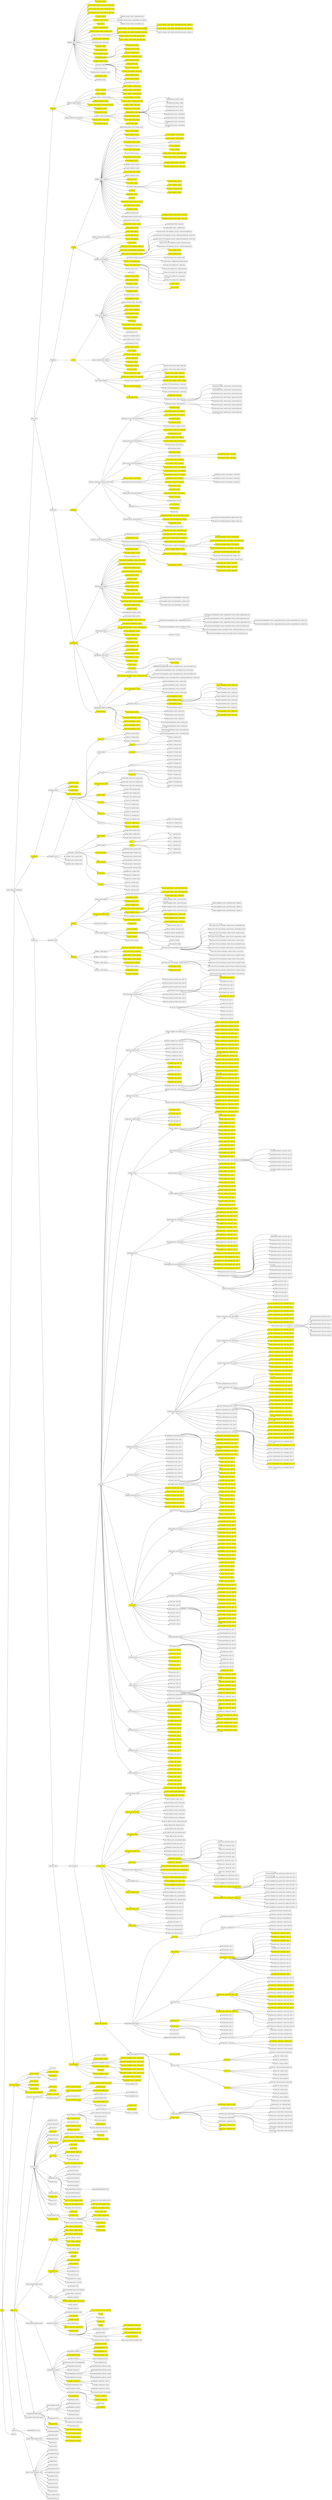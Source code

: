 digraph {
	node [shape=box]
	root [fillcolor=yellow style=filled]
	root -> "Basic cell groups and regions"
	"Basic cell groups and regions" -> "Brain stem"
	"Brain stem" -> Midbrain
	Midbrain [fillcolor=yellow style=filled]
	Midbrain -> "Midbrain, motor related"
	"Midbrain, motor related" -> "Oculomotor nucleus"
	"Oculomotor nucleus" [fillcolor=yellow style=filled]
	"Midbrain, motor related" -> "Medial terminal nucleus of the accessory optic tract"
	"Medial terminal nucleus of the accessory optic tract" [fillcolor=yellow style=filled]
	"Midbrain, motor related" -> "Lateral terminal nucleus of the accessory optic tract"
	"Lateral terminal nucleus of the accessory optic tract" [fillcolor=yellow style=filled]
	"Midbrain, motor related" -> "Dorsal terminal nucleus of the accessory optic tract"
	"Dorsal terminal nucleus of the accessory optic tract" [fillcolor=yellow style=filled]
	"Midbrain, motor related" -> "Trochlear nucleus"
	"Trochlear nucleus" [fillcolor=yellow style=filled]
	"Midbrain, motor related" -> "Midbrain reticular nucleus"
	"Midbrain reticular nucleus" [fillcolor=yellow style=filled]
	"Midbrain reticular nucleus" -> "Midbrain reticular nucleus, magnocellular part"
	"Midbrain reticular nucleus" -> "Midbrain reticular nucleus, magnocellular part, general"
	"Midbrain reticular nucleus" -> "Midbrain reticular nucleus, parvicellular part"
	"Midbrain, motor related" -> "Red nucleus"
	"Red nucleus" [fillcolor=yellow style=filled]
	"Midbrain, motor related" -> "Anterior tegmental nucleus"
	"Anterior tegmental nucleus" [fillcolor=yellow style=filled]
	"Midbrain, motor related" -> "Midbrain reticular nucleus, retrorubral area"
	"Midbrain reticular nucleus, retrorubral area" [fillcolor=yellow style=filled]
	"Midbrain, motor related" -> "Superior colliculus, motor related"
	"Superior colliculus, motor related" -> "Superior colliculus, motor related, intermediate gray layer"
	"Superior colliculus, motor related, intermediate gray layer" [fillcolor=yellow style=filled]
	"Superior colliculus, motor related, intermediate gray layer" -> "Superior colliculus, motor related, intermediate gray layer, sublayer a"
	"Superior colliculus, motor related, intermediate gray layer, sublayer a" [fillcolor=yellow style=filled]
	"Superior colliculus, motor related, intermediate gray layer" -> "Superior colliculus, motor related, intermediate gray layer, sublayer b"
	"Superior colliculus, motor related, intermediate gray layer, sublayer b" [fillcolor=yellow style=filled]
	"Superior colliculus, motor related, intermediate gray layer" -> "Superior colliculus, motor related, intermediate gray layer, sublayer c"
	"Superior colliculus, motor related" -> "Superior colliculus, motor related, intermediate white layer"
	"Superior colliculus, motor related, intermediate white layer" [fillcolor=yellow style=filled]
	"Superior colliculus, motor related" -> "Superior colliculus, motor related, deep gray layer"
	"Superior colliculus, motor related, deep gray layer" [fillcolor=yellow style=filled]
	"Superior colliculus, motor related" -> "Superior colliculus, motor related, deep white layer"
	"Superior colliculus, motor related, deep white layer" [fillcolor=yellow style=filled]
	"Midbrain, motor related" -> "Substantia nigra, reticular part"
	"Substantia nigra, reticular part" [fillcolor=yellow style=filled]
	"Midbrain, motor related" -> "Substantia nigra, lateral part"
	"Midbrain, motor related" -> "Cuneiform nucleus"
	"Cuneiform nucleus" [fillcolor=yellow style=filled]
	"Midbrain, motor related" -> "Ventral tegmental area"
	"Ventral tegmental area" [fillcolor=yellow style=filled]
	"Midbrain, motor related" -> "Ventral tegmental nucleus"
	"Ventral tegmental nucleus" [fillcolor=yellow style=filled]
	"Midbrain, motor related" -> "Periaqueductal gray"
	"Periaqueductal gray" [fillcolor=yellow style=filled]
	"Periaqueductal gray" -> "Precommissural nucleus"
	"Precommissural nucleus" [fillcolor=yellow style=filled]
	"Periaqueductal gray" -> "Interstitial nucleus of Cajal"
	"Interstitial nucleus of Cajal" [fillcolor=yellow style=filled]
	"Periaqueductal gray" -> "Nucleus of Darkschewitsch"
	"Nucleus of Darkschewitsch" [fillcolor=yellow style=filled]
	"Periaqueductal gray" -> "Supraoculomotor periaqueductal gray"
	"Supraoculomotor periaqueductal gray" [fillcolor=yellow style=filled]
	"Midbrain, motor related" -> "Edinger-Westphal nucleus"
	"Edinger-Westphal nucleus" [fillcolor=yellow style=filled]
	"Midbrain, motor related" -> "Pretectal region"
	"Pretectal region" -> "Anterior pretectal nucleus"
	"Anterior pretectal nucleus" [fillcolor=yellow style=filled]
	"Pretectal region" -> "Medial pretectal area"
	"Medial pretectal area" [fillcolor=yellow style=filled]
	"Pretectal region" -> "Nucleus of the optic tract"
	"Nucleus of the optic tract" [fillcolor=yellow style=filled]
	"Pretectal region" -> "Nucleus of the posterior commissure"
	"Nucleus of the posterior commissure" [fillcolor=yellow style=filled]
	"Pretectal region" -> "Olivary pretectal nucleus"
	"Olivary pretectal nucleus" [fillcolor=yellow style=filled]
	"Pretectal region" -> "Posterior pretectal nucleus"
	"Posterior pretectal nucleus" [fillcolor=yellow style=filled]
	"Pretectal region" -> "Retroparafascicular nucleus"
	"Midbrain, motor related" -> "Intercollicular nucleus"
	"Midbrain, motor related" -> "Medial accesory oculomotor nucleus"
	"Midbrain, motor related" -> "Paratrochlear nucleus"
	"Paratrochlear nucleus" [fillcolor=yellow style=filled]
	"Midbrain, motor related" -> "Paranigral nucleus"
	Midbrain -> "Midbrain, sensory related"
	"Midbrain, sensory related" -> "Inferior colliculus"
	"Inferior colliculus" [fillcolor=yellow style=filled]
	"Inferior colliculus" -> "Inferior colliculus, central nucleus"
	"Inferior colliculus, central nucleus" [fillcolor=yellow style=filled]
	"Inferior colliculus" -> "Inferior colliculus, dorsal nucleus"
	"Inferior colliculus, dorsal nucleus" [fillcolor=yellow style=filled]
	"Inferior colliculus" -> "Inferior colliculus, external nucleus"
	"Inferior colliculus, external nucleus" [fillcolor=yellow style=filled]
	"Midbrain, sensory related" -> "Nucleus sagulum"
	"Nucleus sagulum" [fillcolor=yellow style=filled]
	"Midbrain, sensory related" -> "Superior colliculus, sensory related"
	"Superior colliculus, sensory related" -> "Superior colliculus, zonal layer"
	"Superior colliculus, zonal layer" [fillcolor=yellow style=filled]
	"Superior colliculus, sensory related" -> "Superior colliculus, superficial gray layer"
	"Superior colliculus, superficial gray layer" [fillcolor=yellow style=filled]
	"Superior colliculus, sensory related" -> "Superior colliculus, optic layer"
	"Superior colliculus, optic layer" [fillcolor=yellow style=filled]
	"Midbrain, sensory related" -> "Midbrain trigeminal nucleus"
	"Midbrain trigeminal nucleus" [fillcolor=yellow style=filled]
	"Midbrain, sensory related" -> "Nucleus of the brachium of the inferior colliculus"
	"Nucleus of the brachium of the inferior colliculus" [fillcolor=yellow style=filled]
	"Midbrain, sensory related" -> "Parabigeminal nucleus"
	"Parabigeminal nucleus" [fillcolor=yellow style=filled]
	"Midbrain, sensory related" -> "Subcommissural organ"
	"Subcommissural organ" [fillcolor=yellow style=filled]
	Midbrain -> "Midbrain, behavioral state related"
	"Midbrain, behavioral state related" -> "Midbrain raphe nuclei"
	"Midbrain raphe nuclei" -> "Interfascicular nucleus raphe"
	"Interfascicular nucleus raphe" [fillcolor=yellow style=filled]
	"Midbrain raphe nuclei" -> "Interpeduncular nucleus"
	"Interpeduncular nucleus" [fillcolor=yellow style=filled]
	"Interpeduncular nucleus" -> "Interpeduncular nucleus, rostral"
	"Interpeduncular nucleus" -> "Interpeduncular nucleus, caudal"
	"Interpeduncular nucleus" -> "Interpeduncular nucleus, apical"
	"Interpeduncular nucleus" -> "Interpeduncular nucleus, lateral"
	"Interpeduncular nucleus" -> "Interpeduncular nucleus, intermediate"
	"Interpeduncular nucleus" -> "Interpeduncular nucleus, dorsomedial"
	"Interpeduncular nucleus" -> "Interpeduncular nucleus, dorsolateral"
	"Interpeduncular nucleus" -> "Interpeduncular nucleus, rostrolateral"
	"Midbrain raphe nuclei" -> "Rostral linear nucleus raphe"
	"Rostral linear nucleus raphe" [fillcolor=yellow style=filled]
	"Midbrain raphe nuclei" -> "Central linear nucleus raphe"
	"Central linear nucleus raphe" [fillcolor=yellow style=filled]
	"Midbrain raphe nuclei" -> "Dorsal nucleus raphe"
	"Dorsal nucleus raphe" [fillcolor=yellow style=filled]
	"Midbrain, behavioral state related" -> "Substantia nigra, compact part"
	"Substantia nigra, compact part" [fillcolor=yellow style=filled]
	"Midbrain, behavioral state related" -> "Pedunculopontine nucleus"
	"Pedunculopontine nucleus" [fillcolor=yellow style=filled]
	"Brain stem" -> Hindbrain
	Hindbrain -> Medulla
	Medulla [fillcolor=yellow style=filled]
	Medulla -> "Medulla, motor related"
	"Medulla, motor related" -> "Interstitial nucleus of the vestibular nerve"
	"Medulla, motor related" -> "Inferior olivary complex"
	"Inferior olivary complex" [fillcolor=yellow style=filled]
	"Medulla, motor related" -> "Inferior salivatory nucleus"
	"Inferior salivatory nucleus" [fillcolor=yellow style=filled]
	"Medulla, motor related" -> "Nucleus ambiguus"
	"Nucleus ambiguus" -> "Nucleus ambiguus, ventral division"
	"Nucleus ambiguus, ventral division" [fillcolor=yellow style=filled]
	"Nucleus ambiguus" -> "Nucleus ambiguus, dorsal division"
	"Nucleus ambiguus, dorsal division" [fillcolor=yellow style=filled]
	"Medulla, motor related" -> "Intermediate reticular nucleus"
	"Intermediate reticular nucleus" [fillcolor=yellow style=filled]
	"Medulla, motor related" -> "Perihypoglossal nuclei"
	"Perihypoglossal nuclei" -> "Nucleus intercalatus"
	"Perihypoglossal nuclei" -> "Nucleus prepositus"
	"Nucleus prepositus" [fillcolor=yellow style=filled]
	"Perihypoglossal nuclei" -> "Nucleus of Roller"
	"Nucleus of Roller" [fillcolor=yellow style=filled]
	"Medulla, motor related" -> "Linear nucleus of the medulla"
	"Linear nucleus of the medulla" [fillcolor=yellow style=filled]
	"Medulla, motor related" -> "Lateral reticular nucleus"
	"Lateral reticular nucleus" -> "Lateral reticular nucleus, magnocellular part"
	"Lateral reticular nucleus, magnocellular part" [fillcolor=yellow style=filled]
	"Lateral reticular nucleus" -> "Lateral reticular nucleus, parvicellular part"
	"Lateral reticular nucleus, parvicellular part" [fillcolor=yellow style=filled]
	"Medulla, motor related" -> "Magnocellular reticular nucleus"
	"Magnocellular reticular nucleus" [fillcolor=yellow style=filled]
	"Medulla, motor related" -> "Infracerebellar nucleus"
	"Infracerebellar nucleus" [fillcolor=yellow style=filled]
	"Medulla, motor related" -> "Medullary reticular nucleus"
	"Medullary reticular nucleus" -> "Medullary reticular nucleus, dorsal part"
	"Medullary reticular nucleus, dorsal part" [fillcolor=yellow style=filled]
	"Medullary reticular nucleus" -> "Medullary reticular nucleus, ventral part"
	"Medullary reticular nucleus, ventral part" [fillcolor=yellow style=filled]
	"Medulla, motor related" -> "Accessory abducens nucleus"
	"Medulla, motor related" -> "Accessory facial motor nucleus"
	"Accessory facial motor nucleus" [fillcolor=yellow style=filled]
	"Medulla, motor related" -> "Efferent vestibular nucleus"
	"Medulla, motor related" -> "Abducens nucleus"
	"Abducens nucleus" [fillcolor=yellow style=filled]
	"Medulla, motor related" -> "Facial motor nucleus"
	"Facial motor nucleus" [fillcolor=yellow style=filled]
	"Medulla, motor related" -> "Vestibular nuclei"
	"Vestibular nuclei" -> "Medial vestibular nucleus"
	"Medial vestibular nucleus" [fillcolor=yellow style=filled]
	"Vestibular nuclei" -> "Lateral vestibular nucleus"
	"Lateral vestibular nucleus" [fillcolor=yellow style=filled]
	"Vestibular nuclei" -> "Superior vestibular nucleus"
	"Superior vestibular nucleus" [fillcolor=yellow style=filled]
	"Vestibular nuclei" -> "Spinal vestibular nucleus"
	"Spinal vestibular nucleus" [fillcolor=yellow style=filled]
	"Medulla, motor related" -> "Nucleus x"
	"Nucleus x" [fillcolor=yellow style=filled]
	"Medulla, motor related" -> "Hypoglossal nucleus"
	"Hypoglossal nucleus" [fillcolor=yellow style=filled]
	"Medulla, motor related" -> "Nucleus y"
	"Nucleus y" [fillcolor=yellow style=filled]
	"Medulla, motor related" -> "Dorsal motor nucleus of the vagus nerve"
	"Dorsal motor nucleus of the vagus nerve" [fillcolor=yellow style=filled]
	"Medulla, motor related" -> "Parvicellular reticular nucleus"
	"Parvicellular reticular nucleus" [fillcolor=yellow style=filled]
	"Medulla, motor related" -> "Parasolitary nucleus"
	"Parasolitary nucleus" [fillcolor=yellow style=filled]
	"Medulla, motor related" -> "Efferent cochlear group"
	"Medulla, motor related" -> "Paragigantocellular reticular nucleus"
	"Paragigantocellular reticular nucleus" -> "Paragigantocellular reticular nucleus, dorsal part"
	"Paragigantocellular reticular nucleus, dorsal part" [fillcolor=yellow style=filled]
	"Paragigantocellular reticular nucleus" -> "Paragigantocellular reticular nucleus, lateral part"
	"Paragigantocellular reticular nucleus, lateral part" [fillcolor=yellow style=filled]
	"Medulla, motor related" -> "Paramedian reticular nucleus"
	"Medulla, motor related" -> "Gigantocellular reticular nucleus"
	"Gigantocellular reticular nucleus" [fillcolor=yellow style=filled]
	"Medulla, motor related" -> "Parapyramidal nucleus"
	"Parapyramidal nucleus" [fillcolor=yellow style=filled]
	"Parapyramidal nucleus" -> "Parapyramidal nucleus, deep part"
	"Parapyramidal nucleus" -> "Parapyramidal nucleus, superficial part"
	Medulla -> "Medulla, behavioral state related"
	"Medulla, behavioral state related" -> "Nucleus raphe magnus"
	"Nucleus raphe magnus" [fillcolor=yellow style=filled]
	"Medulla, behavioral state related" -> "Nucleus raphe obscurus"
	"Nucleus raphe obscurus" [fillcolor=yellow style=filled]
	"Medulla, behavioral state related" -> "Nucleus raphe pallidus"
	"Nucleus raphe pallidus" [fillcolor=yellow style=filled]
	Medulla -> "Medulla, sensory related"
	"Medulla, sensory related" -> "Area postrema"
	"Area postrema" [fillcolor=yellow style=filled]
	"Medulla, sensory related" -> "Spinal nucleus of the trigeminal, caudal part"
	"Spinal nucleus of the trigeminal, caudal part" [fillcolor=yellow style=filled]
	"Medulla, sensory related" -> "Spinal nucleus of the trigeminal, interpolar part"
	"Spinal nucleus of the trigeminal, interpolar part" [fillcolor=yellow style=filled]
	"Medulla, sensory related" -> "Spinal nucleus of the trigeminal, oral part"
	"Spinal nucleus of the trigeminal, oral part" [fillcolor=yellow style=filled]
	"Spinal nucleus of the trigeminal, oral part" -> "Spinal nucleus of the trigeminal, oral part, rostral dorsomedial part"
	"Spinal nucleus of the trigeminal, oral part" -> "Spinal nucleus of the trigeminal, oral part, middle dorsomedial part, dorsal zone"
	"Spinal nucleus of the trigeminal, oral part" -> "Spinal nucleus of the trigeminal, oral part, middle dorsomedial part, ventral zone"
	"Spinal nucleus of the trigeminal, oral part" -> "Spinal nucleus of the trigeminal, oral part, ventrolateral part"
	"Spinal nucleus of the trigeminal, oral part" -> "Spinal nucleus of the trigeminal, oral part, caudal dorsomedial part"
	"Medulla, sensory related" -> "Cochlear nuclei"
	"Cochlear nuclei" -> "Dorsal cochlear nucleus"
	"Dorsal cochlear nucleus" [fillcolor=yellow style=filled]
	"Cochlear nuclei" -> "Ventral cochlear nucleus"
	"Ventral cochlear nucleus" [fillcolor=yellow style=filled]
	"Cochlear nuclei" -> "Granular lamina of the cochlear nuclei"
	"Cochlear nuclei" -> "Cochlear nucleus, subpedunclular granular region"
	"Medulla, sensory related" -> "Nucleus of the trapezoid body"
	"Nucleus of the trapezoid body" [fillcolor=yellow style=filled]
	"Medulla, sensory related" -> "Nucleus of the solitary tract"
	"Nucleus of the solitary tract" [fillcolor=yellow style=filled]
	"Nucleus of the solitary tract" -> "Nucleus of the solitary tract, central part"
	"Nucleus of the solitary tract" -> "Nucleus of the solitary tract, commissural part"
	"Nucleus of the solitary tract" -> "Nucleus of the solitary tract, gelatinous part"
	"Nucleus of the solitary tract" -> "Nucleus of the solitary tract, lateral part"
	"Nucleus of the solitary tract" -> "Nucleus of the solitary tract, medial part"
	"Medulla, sensory related" -> "Dorsal column nuclei"
	"Dorsal column nuclei" -> "Cuneate nucleus"
	"Cuneate nucleus" [fillcolor=yellow style=filled]
	"Dorsal column nuclei" -> "Gracile nucleus"
	"Gracile nucleus" [fillcolor=yellow style=filled]
	"Medulla, sensory related" -> "Nucleus z"
	"Medulla, sensory related" -> "External cuneate nucleus"
	"External cuneate nucleus" [fillcolor=yellow style=filled]
	"Medulla, sensory related" -> "Paratrigeminal nucleus"
	"Paratrigeminal nucleus" [fillcolor=yellow style=filled]
	Hindbrain -> Pons
	Pons [fillcolor=yellow style=filled]
	Pons -> "Pons, motor related"
	"Pons, motor related" -> "Barrington's nucleus"
	"Barrington's nucleus" [fillcolor=yellow style=filled]
	"Pons, motor related" -> "Lateral tegmental nucleus"
	"Pons, motor related" -> "Supragenual nucleus"
	"Supragenual nucleus" [fillcolor=yellow style=filled]
	"Pons, motor related" -> "Superior salivatory nucleus"
	"Pons, motor related" -> "Supratrigeminal nucleus"
	"Supratrigeminal nucleus" [fillcolor=yellow style=filled]
	"Pons, motor related" -> "Pontine reticular nucleus, ventral part"
	"Pons, motor related" -> "Tegmental reticular nucleus"
	"Tegmental reticular nucleus" [fillcolor=yellow style=filled]
	"Pons, motor related" -> "Motor nucleus of trigeminal"
	"Motor nucleus of trigeminal" [fillcolor=yellow style=filled]
	"Pons, motor related" -> "Dorsal tegmental nucleus"
	"Dorsal tegmental nucleus" [fillcolor=yellow style=filled]
	"Pons, motor related" -> "Pontine central gray"
	"Pontine central gray" [fillcolor=yellow style=filled]
	"Pons, motor related" -> "Pontine gray"
	"Pontine gray" [fillcolor=yellow style=filled]
	"Pons, motor related" -> "Pontine reticular nucleus, caudal part"
	"Pontine reticular nucleus, caudal part" [fillcolor=yellow style=filled]
	"Pons, motor related" -> "Posterodorsal tegmental nucleus"
	"Posterodorsal tegmental nucleus" [fillcolor=yellow style=filled]
	"Pons, motor related" -> "Peritrigeminal zone"
	"Pons, motor related" -> "Accessory trigeminal nucleus"
	"Pons, motor related" -> "Parvicellular motor 5 nucleus"
	"Pons, motor related" -> "Intertrigeminal nucleus"
	Pons -> "Pons, behavioral state related"
	"Pons, behavioral state related" -> "Pontine reticular nucleus"
	"Pontine reticular nucleus" [fillcolor=yellow style=filled]
	"Pons, behavioral state related" -> "Locus ceruleus"
	"Locus ceruleus" [fillcolor=yellow style=filled]
	"Pons, behavioral state related" -> "Laterodorsal tegmental nucleus"
	"Laterodorsal tegmental nucleus" [fillcolor=yellow style=filled]
	"Pons, behavioral state related" -> "Nucleus raphe pontis"
	"Nucleus raphe pontis" [fillcolor=yellow style=filled]
	"Pons, behavioral state related" -> "Subceruleus nucleus"
	"Subceruleus nucleus" [fillcolor=yellow style=filled]
	"Pons, behavioral state related" -> "Sublaterodorsal nucleus"
	"Sublaterodorsal nucleus" [fillcolor=yellow style=filled]
	"Pons, behavioral state related" -> "Nucleus incertus"
	"Nucleus incertus" [fillcolor=yellow style=filled]
	"Pons, behavioral state related" -> "Superior central nucleus raphe"
	"Superior central nucleus raphe" [fillcolor=yellow style=filled]
	"Superior central nucleus raphe" -> "Superior central nucleus raphe, medial part"
	"Superior central nucleus raphe" -> "Superior central nucleus raphe, lateral part"
	Pons -> "Pons, sensory related"
	"Pons, sensory related" -> "Principal sensory nucleus of the trigeminal"
	"Principal sensory nucleus of the trigeminal" [fillcolor=yellow style=filled]
	"Pons, sensory related" -> "Superior olivary complex"
	"Superior olivary complex" -> "Superior olivary complex, medial part"
	"Superior olivary complex, medial part" [fillcolor=yellow style=filled]
	"Superior olivary complex" -> "Superior olivary complex, lateral part"
	"Superior olivary complex, lateral part" [fillcolor=yellow style=filled]
	"Superior olivary complex" -> "Superior olivary complex, periolivary region"
	"Superior olivary complex, periolivary region" [fillcolor=yellow style=filled]
	"Pons, sensory related" -> "Nucleus of the lateral lemniscus"
	"Nucleus of the lateral lemniscus" [fillcolor=yellow style=filled]
	"Nucleus of the lateral lemniscus" -> "Nucleus of the lateral lemniscus, dorsal part"
	"Nucleus of the lateral lemniscus" -> "Nucleus of the lateral lemniscus, horizontal part"
	"Nucleus of the lateral lemniscus" -> "Nucleus of the lateral lemniscus, ventral part"
	"Pons, sensory related" -> "Parabrachial nucleus"
	"Parabrachial nucleus" [fillcolor=yellow style=filled]
	"Parabrachial nucleus" -> "Koelliker-Fuse subnucleus"
	"Koelliker-Fuse subnucleus" [fillcolor=yellow style=filled]
	"Parabrachial nucleus" -> "Parabrachial nucleus, lateral division"
	"Parabrachial nucleus, lateral division" -> "Parabrachial nucleus, lateral division, central lateral part"
	"Parabrachial nucleus, lateral division" -> "Parabrachial nucleus, lateral division, dorsal lateral part"
	"Parabrachial nucleus, lateral division" -> "Parabrachial nucleus, lateral division, external lateral part"
	"Parabrachial nucleus, lateral division" -> "Parabrachial nucleus, lateral division, superior lateral part"
	"Parabrachial nucleus, lateral division" -> "Parabrachial nucleus, lateral division, ventral lateral part"
	"Parabrachial nucleus" -> "Parabrachial nucleus, medial division"
	"Parabrachial nucleus, medial division" -> "Parabrachial nucleus, medial division, external medial part"
	"Parabrachial nucleus, medial division" -> "Parabrachial nucleus, medial division, medial medial part"
	"Parabrachial nucleus, medial division" -> "Parabrachial nucleus, medial division, ventral medial part"
	"Brain stem" -> Interbrain
	Interbrain -> Thalamus
	Thalamus [fillcolor=yellow style=filled]
	Thalamus -> "Thalamus, polymodal association cortex related"
	"Thalamus, polymodal association cortex related" -> "Intralaminar nuclei of the dorsal thalamus"
	"Intralaminar nuclei of the dorsal thalamus" -> "Rhomboid nucleus"
	"Rhomboid nucleus" [fillcolor=yellow style=filled]
	"Intralaminar nuclei of the dorsal thalamus" -> "Central lateral nucleus of the thalamus"
	"Central lateral nucleus of the thalamus" [fillcolor=yellow style=filled]
	"Intralaminar nuclei of the dorsal thalamus" -> "Central medial nucleus of the thalamus"
	"Central medial nucleus of the thalamus" [fillcolor=yellow style=filled]
	"Intralaminar nuclei of the dorsal thalamus" -> "Paracentral nucleus"
	"Paracentral nucleus" [fillcolor=yellow style=filled]
	"Intralaminar nuclei of the dorsal thalamus" -> "Parafascicular nucleus"
	"Parafascicular nucleus" [fillcolor=yellow style=filled]
	"Intralaminar nuclei of the dorsal thalamus" -> "Posterior intralaminar thalamic nucleus"
	"Thalamus, polymodal association cortex related" -> "Lateral group of the dorsal thalamus"
	"Lateral group of the dorsal thalamus" -> "Lateral posterior nucleus of the thalamus"
	"Lateral posterior nucleus of the thalamus" [fillcolor=yellow style=filled]
	"Lateral group of the dorsal thalamus" -> "Suprageniculate nucleus"
	"Suprageniculate nucleus" [fillcolor=yellow style=filled]
	"Lateral group of the dorsal thalamus" -> "Posterior complex of the thalamus"
	"Posterior complex of the thalamus" [fillcolor=yellow style=filled]
	"Lateral group of the dorsal thalamus" -> "Posterior limiting nucleus of the thalamus"
	"Posterior limiting nucleus of the thalamus" [fillcolor=yellow style=filled]
	"Lateral group of the dorsal thalamus" -> "Ethmoid nucleus of the thalamus"
	"Lateral group of the dorsal thalamus" -> "Retroethmoid nucleus"
	"Thalamus, polymodal association cortex related" -> "Anterior group of the dorsal thalamus"
	"Anterior group of the dorsal thalamus" -> "Anterodorsal nucleus"
	"Anterodorsal nucleus" [fillcolor=yellow style=filled]
	"Anterior group of the dorsal thalamus" -> "Anteromedial nucleus"
	"Anteromedial nucleus" -> "Anteromedial nucleus, dorsal part"
	"Anteromedial nucleus, dorsal part" [fillcolor=yellow style=filled]
	"Anteromedial nucleus" -> "Anteromedial nucleus, ventral part"
	"Anteromedial nucleus, ventral part" [fillcolor=yellow style=filled]
	"Anterior group of the dorsal thalamus" -> "Lateral dorsal nucleus of thalamus"
	"Lateral dorsal nucleus of thalamus" [fillcolor=yellow style=filled]
	"Anterior group of the dorsal thalamus" -> "Anteroventral nucleus of thalamus"
	"Anteroventral nucleus of thalamus" [fillcolor=yellow style=filled]
	"Anterior group of the dorsal thalamus" -> "Interanterodorsal nucleus of the thalamus"
	"Interanterodorsal nucleus of the thalamus" [fillcolor=yellow style=filled]
	"Anterior group of the dorsal thalamus" -> "Interanteromedial nucleus of the thalamus"
	"Interanteromedial nucleus of the thalamus" [fillcolor=yellow style=filled]
	"Thalamus, polymodal association cortex related" -> "Reticular nucleus of the thalamus"
	"Reticular nucleus of the thalamus" [fillcolor=yellow style=filled]
	"Thalamus, polymodal association cortex related" -> "Medial group of the dorsal thalamus"
	"Medial group of the dorsal thalamus" -> "Intermediodorsal nucleus of the thalamus"
	"Intermediodorsal nucleus of the thalamus" [fillcolor=yellow style=filled]
	"Medial group of the dorsal thalamus" -> "Mediodorsal nucleus of thalamus"
	"Mediodorsal nucleus of thalamus" [fillcolor=yellow style=filled]
	"Mediodorsal nucleus of thalamus" -> "Mediodorsal nucleus of the thalamus, central part"
	"Mediodorsal nucleus of thalamus" -> "Mediodorsal nucleus of the thalamus, lateral part"
	"Mediodorsal nucleus of thalamus" -> "Mediodorsal nucleus of the thalamus, medial part"
	"Medial group of the dorsal thalamus" -> "Submedial nucleus of the thalamus"
	"Submedial nucleus of the thalamus" [fillcolor=yellow style=filled]
	"Medial group of the dorsal thalamus" -> "Perireunensis nucleus"
	"Perireunensis nucleus" [fillcolor=yellow style=filled]
	"Thalamus, polymodal association cortex related" -> "Midline group of the dorsal thalamus"
	"Midline group of the dorsal thalamus" -> "Parataenial nucleus"
	"Parataenial nucleus" [fillcolor=yellow style=filled]
	"Midline group of the dorsal thalamus" -> "Paraventricular nucleus of the thalamus"
	"Paraventricular nucleus of the thalamus" [fillcolor=yellow style=filled]
	"Midline group of the dorsal thalamus" -> "Nucleus of reuniens"
	"Nucleus of reuniens" [fillcolor=yellow style=filled]
	"Midline group of the dorsal thalamus" -> "Xiphoid thalamic nucleus"
	"Thalamus, polymodal association cortex related" -> Epithalamus
	Epithalamus -> "Lateral habenula"
	"Lateral habenula" [fillcolor=yellow style=filled]
	Epithalamus -> "Medial habenula"
	"Medial habenula" [fillcolor=yellow style=filled]
	Epithalamus -> "Pineal body"
	"Thalamus, polymodal association cortex related" -> "Geniculate group, ventral thalamus"
	"Geniculate group, ventral thalamus" -> "Intergeniculate leaflet of the lateral geniculate complex"
	"Intergeniculate leaflet of the lateral geniculate complex" [fillcolor=yellow style=filled]
	"Geniculate group, ventral thalamus" -> "Ventral part of the lateral geniculate complex"
	"Ventral part of the lateral geniculate complex" [fillcolor=yellow style=filled]
	"Ventral part of the lateral geniculate complex" -> "Ventral part of the lateral geniculate complex, lateral zone"
	"Ventral part of the lateral geniculate complex" -> "Ventral part of the lateral geniculate complex, medial zone"
	"Geniculate group, ventral thalamus" -> "Subgeniculate nucleus"
	"Subgeniculate nucleus" [fillcolor=yellow style=filled]
	"Geniculate group, ventral thalamus" -> "Intermediate geniculate nucleus"
	Thalamus -> "Thalamus, sensory-motor cortex related"
	"Thalamus, sensory-motor cortex related" -> "Subparafascicular nucleus"
	"Subparafascicular nucleus" -> "Subparafascicular nucleus, magnocellular part"
	"Subparafascicular nucleus, magnocellular part" [fillcolor=yellow style=filled]
	"Subparafascicular nucleus" -> "Subparafascicular nucleus, parvicellular part"
	"Subparafascicular nucleus, parvicellular part" [fillcolor=yellow style=filled]
	"Thalamus, sensory-motor cortex related" -> "Subparafascicular area"
	"Subparafascicular area" [fillcolor=yellow style=filled]
	"Thalamus, sensory-motor cortex related" -> "Ventral group of the dorsal thalamus"
	"Ventral group of the dorsal thalamus" -> "Ventral anterior-lateral complex of the thalamus"
	"Ventral anterior-lateral complex of the thalamus" [fillcolor=yellow style=filled]
	"Ventral group of the dorsal thalamus" -> "Ventral medial nucleus of the thalamus"
	"Ventral medial nucleus of the thalamus" [fillcolor=yellow style=filled]
	"Ventral group of the dorsal thalamus" -> "Ventral posterior complex of the thalamus"
	"Ventral posterior complex of the thalamus" -> "Ventral posterolateral nucleus of the thalamus"
	"Ventral posterolateral nucleus of the thalamus" [fillcolor=yellow style=filled]
	"Ventral posterior complex of the thalamus" -> "Ventral posterolateral nucleus of the thalamus, parvicellular part"
	"Ventral posterolateral nucleus of the thalamus, parvicellular part" [fillcolor=yellow style=filled]
	"Ventral posterior complex of the thalamus" -> "Ventral posteromedial nucleus of the thalamus"
	"Ventral posteromedial nucleus of the thalamus" [fillcolor=yellow style=filled]
	"Ventral posterior complex of the thalamus" -> "Ventral posteromedial nucleus of the thalamus, parvicellular part"
	"Ventral posteromedial nucleus of the thalamus, parvicellular part" [fillcolor=yellow style=filled]
	"Ventral group of the dorsal thalamus" -> "Posterior triangular thalamic nucleus"
	"Posterior triangular thalamic nucleus" [fillcolor=yellow style=filled]
	"Thalamus, sensory-motor cortex related" -> "Geniculate group, dorsal thalamus"
	"Geniculate group, dorsal thalamus" -> "Dorsal part of the lateral geniculate complex"
	"Dorsal part of the lateral geniculate complex" [fillcolor=yellow style=filled]
	"Dorsal part of the lateral geniculate complex" -> "Dorsal part of the lateral geniculate complex, shell"
	"Dorsal part of the lateral geniculate complex, shell" [fillcolor=yellow style=filled]
	"Dorsal part of the lateral geniculate complex" -> "Dorsal part of the lateral geniculate complex, core"
	"Dorsal part of the lateral geniculate complex" -> "Dorsal part of the lateral geniculate complex, ipsilateral zone"
	"Geniculate group, dorsal thalamus" -> "Medial geniculate complex"
	"Medial geniculate complex" [fillcolor=yellow style=filled]
	"Medial geniculate complex" -> "Medial geniculate complex, dorsal part"
	"Medial geniculate complex, dorsal part" [fillcolor=yellow style=filled]
	"Medial geniculate complex" -> "Medial geniculate complex, ventral part"
	"Medial geniculate complex, ventral part" [fillcolor=yellow style=filled]
	"Medial geniculate complex" -> "Medial geniculate complex, medial part"
	"Medial geniculate complex, medial part" [fillcolor=yellow style=filled]
	"Thalamus, sensory-motor cortex related" -> "Peripeduncular nucleus"
	"Peripeduncular nucleus" [fillcolor=yellow style=filled]
	Interbrain -> Hypothalamus
	Hypothalamus [fillcolor=yellow style=filled]
	Hypothalamus -> "Periventricular region"
	"Periventricular region" -> "Anterodorsal preoptic nucleus"
	"Anterodorsal preoptic nucleus" [fillcolor=yellow style=filled]
	"Periventricular region" -> "Anterior hypothalamic area"
	"Periventricular region" -> "Periventricular hypothalamic nucleus, posterior part"
	"Periventricular hypothalamic nucleus, posterior part" [fillcolor=yellow style=filled]
	"Periventricular region" -> "Periventricular hypothalamic nucleus, preoptic part"
	"Periventricular hypothalamic nucleus, preoptic part" [fillcolor=yellow style=filled]
	"Periventricular region" -> "Anteroventral preoptic nucleus"
	"Anteroventral preoptic nucleus" [fillcolor=yellow style=filled]
	"Periventricular region" -> "Anteroventral periventricular nucleus"
	"Anteroventral periventricular nucleus" [fillcolor=yellow style=filled]
	"Periventricular region" -> "Suprachiasmatic nucleus"
	"Suprachiasmatic nucleus" [fillcolor=yellow style=filled]
	"Periventricular region" -> "Subfornical organ"
	"Subfornical organ" [fillcolor=yellow style=filled]
	"Periventricular region" -> "Subparaventricular zone"
	"Subparaventricular zone" [fillcolor=yellow style=filled]
	"Periventricular region" -> "Median preoptic nucleus"
	"Median preoptic nucleus" [fillcolor=yellow style=filled]
	"Periventricular region" -> "Medial preoptic area"
	"Medial preoptic area" [fillcolor=yellow style=filled]
	"Periventricular region" -> "Ventrolateral preoptic nucleus"
	"Ventrolateral preoptic nucleus" [fillcolor=yellow style=filled]
	"Periventricular region" -> "Vascular organ of the lamina terminalis"
	"Vascular organ of the lamina terminalis" [fillcolor=yellow style=filled]
	"Periventricular region" -> "Dorsomedial nucleus of the hypothalamus"
	"Dorsomedial nucleus of the hypothalamus" [fillcolor=yellow style=filled]
	"Dorsomedial nucleus of the hypothalamus" -> "Dorsomedial nucleus of the hypothalamus, anterior part"
	"Dorsomedial nucleus of the hypothalamus" -> "Dorsomedial nucleus of the hypothalamus, posterior part"
	"Dorsomedial nucleus of the hypothalamus" -> "Dorsomedial nucleus of the hypothalamus, ventral part"
	"Periventricular region" -> "Posterodorsal preoptic nucleus"
	"Posterodorsal preoptic nucleus" [fillcolor=yellow style=filled]
	"Periventricular region" -> "Parastrial nucleus"
	"Parastrial nucleus" [fillcolor=yellow style=filled]
	"Periventricular region" -> "Suprachiasmatic preoptic nucleus"
	"Periventricular region" -> "Ventromedial preoptic nucleus"
	Hypothalamus -> "Periventricular zone"
	"Periventricular zone" -> "Periventricular hypothalamic nucleus, anterior part"
	"Periventricular hypothalamic nucleus, anterior part" [fillcolor=yellow style=filled]
	"Periventricular zone" -> "Paraventricular hypothalamic nucleus"
	"Paraventricular hypothalamic nucleus" [fillcolor=yellow style=filled]
	"Paraventricular hypothalamic nucleus" -> "Paraventricular hypothalamic nucleus, magnocellular division"
	"Paraventricular hypothalamic nucleus, magnocellular division" -> "Paraventricular hypothalamic nucleus, magnocellular division, anterior magnocellular part"
	"Paraventricular hypothalamic nucleus, magnocellular division" -> "Paraventricular hypothalamic nucleus, magnocellular division, medial magnocellular part"
	"Paraventricular hypothalamic nucleus, magnocellular division" -> "Paraventricular hypothalamic nucleus, magnocellular division, posterior magnocellular part"
	"Paraventricular hypothalamic nucleus, magnocellular division, posterior magnocellular part" -> "Paraventricular hypothalamic nucleus, magnocellular division, posterior magnocellular part, lateral zone"
	"Paraventricular hypothalamic nucleus, magnocellular division, posterior magnocellular part" -> "Paraventricular hypothalamic nucleus, magnocellular division, posterior magnocellular part, medial zone"
	"Paraventricular hypothalamic nucleus" -> "Paraventricular hypothalamic nucleus, parvicellular division"
	"Paraventricular hypothalamic nucleus, parvicellular division" -> "Paraventricular hypothalamic nucleus, parvicellular division, anterior parvicellular part"
	"Paraventricular hypothalamic nucleus, parvicellular division" -> "Paraventricular hypothalamic nucleus, parvicellular division, medial parvicellular part, dorsal zone"
	"Paraventricular hypothalamic nucleus, parvicellular division" -> "Paraventricular hypothalamic nucleus, parvicellular division, periventricular part"
	"Periventricular zone" -> "Periventricular hypothalamic nucleus, intermediate part"
	"Periventricular hypothalamic nucleus, intermediate part" [fillcolor=yellow style=filled]
	"Periventricular zone" -> "Arcuate hypothalamic nucleus"
	"Arcuate hypothalamic nucleus" [fillcolor=yellow style=filled]
	"Periventricular zone" -> "Accessory supraoptic group"
	"Accessory supraoptic group" [fillcolor=yellow style=filled]
	"Accessory supraoptic group" -> "Nucleus circularis"
	"Periventricular zone" -> "Supraoptic nucleus"
	"Supraoptic nucleus" [fillcolor=yellow style=filled]
	Hypothalamus -> "Hypothalamic lateral zone"
	"Hypothalamic lateral zone" -> "Retrochiasmatic area"
	"Retrochiasmatic area" [fillcolor=yellow style=filled]
	"Hypothalamic lateral zone" -> "Lateral hypothalamic area"
	"Lateral hypothalamic area" [fillcolor=yellow style=filled]
	"Hypothalamic lateral zone" -> "Lateral preoptic area"
	"Lateral preoptic area" [fillcolor=yellow style=filled]
	"Hypothalamic lateral zone" -> "Preparasubthalamic nucleus"
	"Preparasubthalamic nucleus" [fillcolor=yellow style=filled]
	"Hypothalamic lateral zone" -> "Parasubthalamic nucleus"
	"Parasubthalamic nucleus" [fillcolor=yellow style=filled]
	"Hypothalamic lateral zone" -> "Subthalamic nucleus"
	"Subthalamic nucleus" [fillcolor=yellow style=filled]
	"Hypothalamic lateral zone" -> "Tuberal nucleus"
	"Tuberal nucleus" [fillcolor=yellow style=filled]
	"Hypothalamic lateral zone" -> "Zona incerta"
	"Zona incerta" [fillcolor=yellow style=filled]
	"Zona incerta" -> "Dopaminergic A13 group"
	"Zona incerta" -> "Fields of Forel"
	"Fields of Forel" [fillcolor=yellow style=filled]
	"Hypothalamic lateral zone" -> "Perifornical nucleus"
	Hypothalamus -> "Hypothalamic medial zone"
	"Hypothalamic medial zone" -> "Paraventricular hypothalamic nucleus, descending division"
	"Paraventricular hypothalamic nucleus, descending division" [fillcolor=yellow style=filled]
	"Paraventricular hypothalamic nucleus, descending division" -> "Paraventricular hypothalamic nucleus, descending division, dorsal parvicellular part"
	"Paraventricular hypothalamic nucleus, descending division" -> "Paraventricular hypothalamic nucleus, descending division, forniceal part"
	"Paraventricular hypothalamic nucleus, descending division" -> "Paraventricular hypothalamic nucleus, descending division, lateral parvicellular part"
	"Paraventricular hypothalamic nucleus, descending division" -> "Paraventricular hypothalamic nucleus, descending division, medial parvicellular part, ventral zone"
	"Hypothalamic medial zone" -> "Anterior hypothalamic nucleus"
	"Anterior hypothalamic nucleus" [fillcolor=yellow style=filled]
	"Anterior hypothalamic nucleus" -> "Anterior hypothalamic nucleus, anterior part"
	"Anterior hypothalamic nucleus" -> "Anterior hypothalamic nucleus, central part"
	"Anterior hypothalamic nucleus" -> "Anterior hypothalamic nucleus, dorsal part"
	"Anterior hypothalamic nucleus" -> "Anterior hypothalamic nucleus, posterior part"
	"Hypothalamic medial zone" -> "Mammillary body"
	"Mammillary body" -> "Lateral mammillary nucleus"
	"Lateral mammillary nucleus" [fillcolor=yellow style=filled]
	"Mammillary body" -> "Medial mammillary nucleus"
	"Medial mammillary nucleus" [fillcolor=yellow style=filled]
	"Medial mammillary nucleus" -> "Medial mammillary nucleus, median part"
	"Medial mammillary nucleus, median part" [fillcolor=yellow style=filled]
	"Medial mammillary nucleus" -> "Medial mammillary nucleus, lateral part"
	"Medial mammillary nucleus" -> "Medial mammillary nucleus, medial part"
	"Medial mammillary nucleus" -> "Medial mammillary nucleus, posterior part"
	"Medial mammillary nucleus" -> "Medial mammillary nucleus, dorsal part"
	"Mammillary body" -> "Supramammillary nucleus"
	"Supramammillary nucleus" [fillcolor=yellow style=filled]
	"Supramammillary nucleus" -> "Supramammillary nucleus, lateral part"
	"Supramammillary nucleus" -> "Supramammillary nucleus, medial part"
	"Mammillary body" -> "Tuberomammillary nucleus"
	"Tuberomammillary nucleus" -> "Tuberomammillary nucleus, ventral part"
	"Tuberomammillary nucleus, ventral part" [fillcolor=yellow style=filled]
	"Tuberomammillary nucleus" -> "Tuberomammillary nucleus, dorsal part"
	"Tuberomammillary nucleus, dorsal part" [fillcolor=yellow style=filled]
	"Hypothalamic medial zone" -> "Medial preoptic nucleus"
	"Medial preoptic nucleus" [fillcolor=yellow style=filled]
	"Medial preoptic nucleus" -> "Medial preoptic nucleus, central part"
	"Medial preoptic nucleus" -> "Medial preoptic nucleus, lateral part"
	"Medial preoptic nucleus" -> "Medial preoptic nucleus, medial part"
	"Hypothalamic medial zone" -> "Ventromedial hypothalamic nucleus"
	"Ventromedial hypothalamic nucleus" [fillcolor=yellow style=filled]
	"Ventromedial hypothalamic nucleus" -> "Ventromedial hypothalamic nucleus, anterior part"
	"Ventromedial hypothalamic nucleus" -> "Ventromedial hypothalamic nucleus, central part"
	"Ventromedial hypothalamic nucleus" -> "Ventromedial hypothalamic nucleus, dorsomedial part"
	"Ventromedial hypothalamic nucleus" -> "Ventromedial hypothalamic nucleus, ventrolateral part"
	"Hypothalamic medial zone" -> "Posterior hypothalamic nucleus"
	"Posterior hypothalamic nucleus" [fillcolor=yellow style=filled]
	"Hypothalamic medial zone" -> "Dorsal premammillary nucleus"
	"Dorsal premammillary nucleus" [fillcolor=yellow style=filled]
	"Hypothalamic medial zone" -> "Ventral premammillary nucleus"
	"Ventral premammillary nucleus" [fillcolor=yellow style=filled]
	Hypothalamus -> "Median eminence"
	"Median eminence" [fillcolor=yellow style=filled]
	"Basic cell groups and regions" -> Cerebellum
	Cerebellum [fillcolor=yellow style=filled]
	Cerebellum -> "Cerebellar nuclei"
	"Cerebellar nuclei" -> "Interposed nucleus"
	"Interposed nucleus" [fillcolor=yellow style=filled]
	"Cerebellar nuclei" -> "Dentate nucleus"
	"Dentate nucleus" [fillcolor=yellow style=filled]
	"Cerebellar nuclei" -> "Fastigial nucleus"
	"Fastigial nucleus" [fillcolor=yellow style=filled]
	"Cerebellar nuclei" -> "Vestibulocerebellar nucleus"
	"Vestibulocerebellar nucleus" [fillcolor=yellow style=filled]
	Cerebellum -> "Cerebellar cortex"
	"Cerebellar cortex" -> "Vermal regions"
	"Vermal regions" -> "Lingula (I)"
	"Lingula (I)" [fillcolor=yellow style=filled]
	"Lingula (I)" -> "Lingula (I), granular layer"
	"Lingula (I)" -> "Lingula (I), Purkinje layer"
	"Lingula (I)" -> "Lingula (I), molecular layer"
	"Vermal regions" -> "Central lobule"
	"Central lobule" -> "Lobule II"
	"Lobule II" [fillcolor=yellow style=filled]
	"Lobule II" -> "Lobule II, granular layer"
	"Lobule II" -> "Lobule II, Purkinje layer"
	"Lobule II" -> "Lobule II, molecular layer"
	"Central lobule" -> "Lobule III"
	"Lobule III" [fillcolor=yellow style=filled]
	"Lobule III" -> "Lobule III, granular layer"
	"Lobule III" -> "Lobule III, Purkinje layer"
	"Lobule III" -> "Lobule III, molecular layer"
	"Vermal regions" -> Culmen
	Culmen -> "Lobule IV"
	"Lobule IV" -> "Lobule IV, granular layer"
	"Lobule IV" -> "Lobule IV, Purkinje layer"
	"Lobule IV" -> "Lobule IV, molecular layer"
	Culmen -> "Lobule V"
	"Lobule V" -> "Lobule V, granular layer"
	"Lobule V" -> "Lobule V, Purkinje layer"
	"Lobule V" -> "Lobule V, molecular layer"
	Culmen -> "Lobules IV-V"
	"Lobules IV-V" [fillcolor=yellow style=filled]
	"Lobules IV-V" -> "Lobules IV-V, Purkinje layer"
	"Lobules IV-V" -> "Lobules IV-V, molecular layer"
	"Vermal regions" -> "Folium-tuber vermis (VII)"
	"Folium-tuber vermis (VII)" [fillcolor=yellow style=filled]
	"Folium-tuber vermis (VII)" -> "Folium-tuber vermis (VII), granular layer"
	"Folium-tuber vermis (VII)" -> "Folium-tuber vermis (VII), Purkinje layer"
	"Folium-tuber vermis (VII)" -> "Folium-tuber vermis (VII), molecular layer"
	"Vermal regions" -> "Pyramus (VIII)"
	"Pyramus (VIII)" [fillcolor=yellow style=filled]
	"Pyramus (VIII)" -> "Pyramus (VIII), granular layer"
	"Pyramus (VIII)" -> "Pyramus (VIII), Purkinje layer"
	"Pyramus (VIII)" -> "Pyramus (VIII), molecular layer"
	"Vermal regions" -> "Uvula (IX)"
	"Uvula (IX)" [fillcolor=yellow style=filled]
	"Uvula (IX)" -> "Uvula (IX), granular layer"
	"Uvula (IX)" -> "Uvula (IX), Purkinje layer"
	"Uvula (IX)" -> "Uvula (IX), molecular layer"
	"Vermal regions" -> "Nodulus (X)"
	"Nodulus (X)" [fillcolor=yellow style=filled]
	"Nodulus (X)" -> "Nodulus (X), granular layer"
	"Nodulus (X)" -> "Nodulus (X), Purkinje layer"
	"Nodulus (X)" -> "Nodulus (X), molecular layer"
	"Vermal regions" -> "Declive (VI)"
	"Declive (VI)" -> "Declive (VI), subdivision A"
	"Declive (VI), subdivision A" [fillcolor=yellow style=filled]
	"Declive (VI), subdivision A" -> "Declive (VI), granular layer"
	"Declive (VI), subdivision A" -> "Declive (VI), Purkinje layer"
	"Declive (VI), subdivision A" -> "Declive (VI), molecular layer"
	"Declive (VI)" -> "Declive (VI), subdivision B"
	"Declive (VI), subdivision B" [fillcolor=yellow style=filled]
	"Cerebellar cortex" -> "Hemispheric regions"
	"Hemispheric regions" -> "Simplex lobule"
	"Simplex lobule" [fillcolor=yellow style=filled]
	"Simplex lobule" -> "Simplex lobule, granular layer"
	"Simplex lobule" -> "Simplex lobule, Purkinje layer"
	"Simplex lobule" -> "Simplex lobule, molecular layer"
	"Hemispheric regions" -> "Ansiform lobule"
	"Ansiform lobule" -> "Crus 1"
	"Crus 1" [fillcolor=yellow style=filled]
	"Crus 1" -> "Crus 1, granular layer"
	"Crus 1" -> "Crus 1, Purkinje layer"
	"Crus 1" -> "Crus 1, molecular layer"
	"Ansiform lobule" -> "Crus 2"
	"Crus 2" [fillcolor=yellow style=filled]
	"Crus 2" -> "Crus 2, granular layer"
	"Crus 2" -> "Crus 2, Purkinje layer"
	"Crus 2" -> "Crus 2, molecular layer"
	"Hemispheric regions" -> "Paramedian lobule"
	"Paramedian lobule" [fillcolor=yellow style=filled]
	"Paramedian lobule" -> "Paramedian lobule, granular layer"
	"Paramedian lobule" -> "Paramedian lobule, Purkinje layer"
	"Paramedian lobule" -> "Paramedian lobule, molecular layer"
	"Hemispheric regions" -> "Copula pyramidis"
	"Copula pyramidis" [fillcolor=yellow style=filled]
	"Copula pyramidis" -> "Copula pyramidis, granular layer"
	"Copula pyramidis" -> "Copula pyramidis, Purkinje layer"
	"Copula pyramidis" -> "Copula pyramidis, molecular layer"
	"Hemispheric regions" -> Paraflocculus
	Paraflocculus [fillcolor=yellow style=filled]
	Paraflocculus -> "Paraflocculus, granular layer"
	Paraflocculus -> "Paraflocculus, Purkinje layer"
	Paraflocculus -> "Paraflocculus, molecular layer"
	"Hemispheric regions" -> Flocculus
	Flocculus [fillcolor=yellow style=filled]
	Flocculus -> "Flocculus, granular layer"
	Flocculus -> "Flocculus, Purkinje layer"
	Flocculus -> "Flocculus, molecular layer"
	"Cerebellar cortex" -> "Cerebellar cortex, granular layer"
	"Cerebellar cortex" -> "Cerebellar cortex, molecular layer"
	"Cerebellar cortex" -> "Cerebellar cortex, Purkinje layer"
	"Basic cell groups and regions" -> Cerebrum
	Cerebrum -> "Cerebral nuclei"
	"Cerebral nuclei" -> Striatum
	Striatum [fillcolor=yellow style=filled]
	Striatum -> "Lateral septal complex"
	"Lateral septal complex" -> "Lateral septal nucleus"
	"Lateral septal nucleus" -> "Lateral septal nucleus, caudal (caudodorsal) part"
	"Lateral septal nucleus, caudal (caudodorsal) part" [fillcolor=yellow style=filled]
	"Lateral septal nucleus" -> "Lateral septal nucleus, rostral (rostroventral) part"
	"Lateral septal nucleus, rostral (rostroventral) part" [fillcolor=yellow style=filled]
	"Lateral septal nucleus" -> "Lateral septal nucleus, ventral part"
	"Lateral septal nucleus, ventral part" [fillcolor=yellow style=filled]
	"Lateral septal complex" -> "Septofimbrial nucleus"
	"Septofimbrial nucleus" [fillcolor=yellow style=filled]
	"Lateral septal complex" -> "Septohippocampal nucleus"
	"Septohippocampal nucleus" [fillcolor=yellow style=filled]
	Striatum -> "Striatum-like amygdalar nuclei"
	"Striatum-like amygdalar nuclei" [fillcolor=yellow style=filled]
	"Striatum-like amygdalar nuclei" -> "Anterior amygdalar area"
	"Anterior amygdalar area" [fillcolor=yellow style=filled]
	"Striatum-like amygdalar nuclei" -> "Bed nucleus of the accessory olfactory tract"
	"Bed nucleus of the accessory olfactory tract" [fillcolor=yellow style=filled]
	"Striatum-like amygdalar nuclei" -> "Medial amygdalar nucleus"
	"Medial amygdalar nucleus" [fillcolor=yellow style=filled]
	"Medial amygdalar nucleus" -> "Medial amygdalar nucleus, anterodorsal part"
	"Medial amygdalar nucleus" -> "Medial amygdalar nucleus, anteroventral part"
	"Medial amygdalar nucleus" -> "Medial amygdalar nucleus, posterodorsal part"
	"Medial amygdalar nucleus, posterodorsal part" -> "Medial amygdalar nucleus, posterodorsal part, sublayer a"
	"Medial amygdalar nucleus, posterodorsal part" -> "Medial amygdalar nucleus, posterodorsal part, sublayer b"
	"Medial amygdalar nucleus, posterodorsal part" -> "Medial amygdalar nucleus, posterodorsal part, sublayer c"
	"Medial amygdalar nucleus" -> "Medial amygdalar nucleus, posteroventral part"
	"Striatum-like amygdalar nuclei" -> "Central amygdalar nucleus"
	"Central amygdalar nucleus" -> "Central amygdalar nucleus, capsular part"
	"Central amygdalar nucleus, capsular part" [fillcolor=yellow style=filled]
	"Central amygdalar nucleus" -> "Central amygdalar nucleus, lateral part"
	"Central amygdalar nucleus, lateral part" [fillcolor=yellow style=filled]
	"Central amygdalar nucleus" -> "Central amygdalar nucleus, medial part"
	"Central amygdalar nucleus, medial part" [fillcolor=yellow style=filled]
	"Striatum-like amygdalar nuclei" -> "Intercalated amygdalar nucleus"
	"Intercalated amygdalar nucleus" [fillcolor=yellow style=filled]
	Striatum -> "Striatum dorsal region"
	"Striatum dorsal region" -> Caudoputamen
	Caudoputamen [fillcolor=yellow style=filled]
	Striatum -> "Striatum ventral region"
	"Striatum ventral region" -> "Nucleus accumbens"
	"Nucleus accumbens" [fillcolor=yellow style=filled]
	"Striatum ventral region" -> "Olfactory tubercle"
	"Olfactory tubercle" [fillcolor=yellow style=filled]
	"Olfactory tubercle" -> "Olfactory tubercle, layers 1-3"
	"Olfactory tubercle" -> "Olfactory tubercle, molecular layer"
	"Olfactory tubercle" -> "Olfactory tubercle, pyramidal layer"
	"Olfactory tubercle" -> "Olfactory tubercle, polymorph layer"
	"Olfactory tubercle" -> "Islands of Calleja"
	"Olfactory tubercle" -> "Major island of Calleja"
	"Striatum ventral region" -> "Fundus of striatum"
	"Fundus of striatum" [fillcolor=yellow style=filled]
	"Striatum ventral region" -> "Lateral strip of striatum"
	"Cerebral nuclei" -> Pallidum
	Pallidum [fillcolor=yellow style=filled]
	Pallidum -> "Pallidum, caudal region"
	"Pallidum, caudal region" -> "Bed nucleus of the anterior commissure"
	"Bed nucleus of the anterior commissure" [fillcolor=yellow style=filled]
	"Pallidum, caudal region" -> "Bed nuclei of the stria terminalis"
	"Bed nuclei of the stria terminalis" [fillcolor=yellow style=filled]
	"Bed nuclei of the stria terminalis" -> "Bed nuclei of the stria terminalis, anterior division"
	"Bed nuclei of the stria terminalis, anterior division" -> "Bed nuclei of the stria terminalis, anterior division, anteromedial area"
	"Bed nuclei of the stria terminalis, anterior division" -> "Bed nuclei of the stria terminalis, anterior division, dorsomedial nucleus"
	"Bed nuclei of the stria terminalis, anterior division" -> "Bed nuclei of the stria terminalis, anterior division, fusiform nucleus"
	"Bed nuclei of the stria terminalis, anterior division" -> "Bed nuclei of the stria terminalis, anterior division, magnocellular nucleus"
	"Bed nuclei of the stria terminalis, anterior division" -> "Bed nuclei of the stria terminalis, anterior division, ventral nucleus"
	"Bed nuclei of the stria terminalis, anterior division" -> "Bed nuclei of the stria terminalis, anterior division, anterolateral area"
	"Bed nuclei of the stria terminalis, anterior division" -> "Bed nuclei of the stria terminalis, anterior division, juxtacapsular nucleus"
	"Bed nuclei of the stria terminalis, anterior division" -> "Bed nuclei of the stria terminalis, anterior division, oval nucleus"
	"Bed nuclei of the stria terminalis, anterior division" -> "Bed nuclei of the stria terminalis, anterior division, rhomboid nucleus"
	"Bed nuclei of the stria terminalis" -> "Bed nuclei of the stria terminalis, posterior division"
	"Bed nuclei of the stria terminalis, posterior division" -> "Bed nuclei of the stria terminalis, posterior division, dorsal nucleus"
	"Bed nuclei of the stria terminalis, posterior division" -> "Bed nuclei of the stria terminalis, posterior division, principal nucleus"
	"Bed nuclei of the stria terminalis, posterior division" -> "Bed nuclei of the stria terminalis, posterior division, interfascicular nucleus"
	"Bed nuclei of the stria terminalis, posterior division" -> "Bed nuclei of the stria terminalis, posterior division, transverse nucleus"
	"Bed nuclei of the stria terminalis, posterior division" -> "Bed nuclei of the stria terminalis, posterior division, strial extension"
	Pallidum -> "Pallidum, dorsal region"
	"Pallidum, dorsal region" -> "Globus pallidus, external segment"
	"Globus pallidus, external segment" [fillcolor=yellow style=filled]
	"Pallidum, dorsal region" -> "Globus pallidus, internal segment"
	"Globus pallidus, internal segment" [fillcolor=yellow style=filled]
	Pallidum -> "Pallidum, medial region"
	"Pallidum, medial region" -> "Triangular nucleus of septum"
	"Triangular nucleus of septum" [fillcolor=yellow style=filled]
	"Pallidum, medial region" -> "Medial septal complex"
	"Medial septal complex" -> "Medial septal nucleus"
	"Medial septal nucleus" [fillcolor=yellow style=filled]
	"Medial septal complex" -> "Diagonal band nucleus"
	"Diagonal band nucleus" [fillcolor=yellow style=filled]
	Pallidum -> "Pallidum, ventral region"
	"Pallidum, ventral region" -> "Magnocellular nucleus"
	"Magnocellular nucleus" [fillcolor=yellow style=filled]
	"Pallidum, ventral region" -> "Substantia innominata"
	"Substantia innominata" [fillcolor=yellow style=filled]
	Cerebrum -> "Cerebral cortex"
	"Cerebral cortex" -> "Cortical plate"
	"Cortical plate" -> Isocortex
	Isocortex -> "Posterior parietal association areas"
	"Posterior parietal association areas" -> "Posterior parietal association areas, layer 2/3"
	"Posterior parietal association areas" -> "Posterior parietal association areas, layer 6a"
	"Posterior parietal association areas" -> "Posterior parietal association areas, layer 6b"
	"Posterior parietal association areas" -> "Rostrolateral visual area"
	"Rostrolateral visual area" -> "Rostrolateral area, layer 2/3"
	"Rostrolateral area, layer 2/3" [fillcolor=yellow style=filled]
	"Rostrolateral visual area" -> "Rostrolateral area, layer 1"
	"Rostrolateral visual area" -> "Rostrolateral area, layer 4"
	"Rostrolateral visual area" -> "Rostrolateral area, layer 5"
	"Rostrolateral visual area" -> "Rostrolateral area, layer 6a"
	"Rostrolateral visual area" -> "Rostrolateral area, layer 6b"
	"Rostrolateral area, layer 6b" [fillcolor=yellow style=filled]
	"Posterior parietal association areas" -> "Posterior parietal association areas, layer 1"
	"Posterior parietal association areas" -> "Posterior parietal association areas, layer 4"
	"Posterior parietal association areas" -> "Posterior parietal association areas, layer 5"
	"Posterior parietal association areas" -> "Anterior area"
	"Anterior area" -> "Anterior area, layer 1"
	"Anterior area" -> "Anterior area, layer 2/3"
	"Anterior area" -> "Anterior area, layer 4"
	"Anterior area" -> "Anterior area, layer 5"
	"Anterior area" -> "Anterior area, layer 6a"
	"Anterior area" -> "Anterior area, layer 6b"
	Isocortex -> "Anterior cingulate area"
	"Anterior cingulate area" -> "Anterior cingulate area, dorsal part"
	"Anterior cingulate area, dorsal part" -> "Anterior cingulate area, dorsal part, layer 2/3"
	"Anterior cingulate area, dorsal part, layer 2/3" [fillcolor=yellow style=filled]
	"Anterior cingulate area, dorsal part" -> "Anterior cingulate area, dorsal part, layer 6a"
	"Anterior cingulate area, dorsal part, layer 6a" [fillcolor=yellow style=filled]
	"Anterior cingulate area, dorsal part" -> "Anterior cingulate area, dorsal part, layer 6b"
	"Anterior cingulate area, dorsal part, layer 6b" [fillcolor=yellow style=filled]
	"Anterior cingulate area, dorsal part" -> "Anterior cingulate area, dorsal part, layer 1"
	"Anterior cingulate area, dorsal part, layer 1" [fillcolor=yellow style=filled]
	"Anterior cingulate area, dorsal part" -> "Anterior cingulate area, dorsal part, layer 5"
	"Anterior cingulate area, dorsal part, layer 5" [fillcolor=yellow style=filled]
	"Anterior cingulate area" -> "Anterior cingulate area, ventral part"
	"Anterior cingulate area, ventral part" -> "Anterior cingulate area, ventral part, layer 2/3"
	"Anterior cingulate area, ventral part, layer 2/3" [fillcolor=yellow style=filled]
	"Anterior cingulate area, ventral part" -> "Anterior cingulate area, ventral part, layer 1"
	"Anterior cingulate area, ventral part, layer 1" [fillcolor=yellow style=filled]
	"Anterior cingulate area, ventral part" -> "Anterior cingulate area, ventral part, layer 5"
	"Anterior cingulate area, ventral part, layer 5" [fillcolor=yellow style=filled]
	"Anterior cingulate area, ventral part" -> "Anterior cingulate area, ventral part, 6a"
	"Anterior cingulate area, ventral part, 6a" [fillcolor=yellow style=filled]
	"Anterior cingulate area, ventral part" -> "Anterior cingulate area, ventral part, 6b"
	"Anterior cingulate area, ventral part, 6b" [fillcolor=yellow style=filled]
	"Anterior cingulate area" -> "Anterior cingulate area, layer 6a"
	"Anterior cingulate area" -> "Anterior cingulate area, layer 6b"
	"Anterior cingulate area" -> "Anterior cingulate area, layer 1"
	"Anterior cingulate area" -> "Anterior cingulate area, layer 5"
	"Anterior cingulate area" -> "Anterior cingulate area, layer 2/3"
	Isocortex -> "Infralimbic area"
	"Infralimbic area" -> "Infralimbic area, layer 2/3"
	"Infralimbic area, layer 2/3" [fillcolor=yellow style=filled]
	"Infralimbic area" -> "Infralimbic area, layer 1"
	"Infralimbic area, layer 1" [fillcolor=yellow style=filled]
	"Infralimbic area" -> "Infralimbic area, layer 2"
	"Infralimbic area" -> "Infralimbic area, layer 5"
	"Infralimbic area, layer 5" [fillcolor=yellow style=filled]
	"Infralimbic area" -> "Infralimbic area, layer 6a"
	"Infralimbic area, layer 6a" [fillcolor=yellow style=filled]
	"Infralimbic area" -> "Infralimbic area, layer 6b"
	"Infralimbic area, layer 6b" [fillcolor=yellow style=filled]
	Isocortex -> "Agranular insular area"
	"Agranular insular area" -> "Agranular insular area, dorsal part"
	"Agranular insular area, dorsal part" -> "Agranular insular area, dorsal part, layer 2/3"
	"Agranular insular area, dorsal part, layer 2/3" [fillcolor=yellow style=filled]
	"Agranular insular area, dorsal part" -> "Agranular insular area, dorsal part, layer 6a"
	"Agranular insular area, dorsal part, layer 6a" [fillcolor=yellow style=filled]
	"Agranular insular area, dorsal part" -> "Agranular insular area, dorsal part, layer 6b"
	"Agranular insular area, dorsal part, layer 6b" [fillcolor=yellow style=filled]
	"Agranular insular area, dorsal part" -> "Agranular insular area, dorsal part, layer 1"
	"Agranular insular area, dorsal part, layer 1" [fillcolor=yellow style=filled]
	"Agranular insular area, dorsal part" -> "Agranular insular area, dorsal part, layer 5"
	"Agranular insular area, dorsal part, layer 5" [fillcolor=yellow style=filled]
	"Agranular insular area" -> "Agranular insular area, posterior part"
	"Agranular insular area, posterior part" -> "Agranular insular area, posterior part, layer 1"
	"Agranular insular area, posterior part, layer 1" [fillcolor=yellow style=filled]
	"Agranular insular area, posterior part" -> "Agranular insular area, posterior part, layer 2/3"
	"Agranular insular area, posterior part, layer 2/3" [fillcolor=yellow style=filled]
	"Agranular insular area, posterior part" -> "Agranular insular area, posterior part, layer 6a"
	"Agranular insular area, posterior part, layer 6a" [fillcolor=yellow style=filled]
	"Agranular insular area, posterior part" -> "Agranular insular area, posterior part, layer 5"
	"Agranular insular area, posterior part, layer 5" [fillcolor=yellow style=filled]
	"Agranular insular area, posterior part" -> "Agranular insular area, posterior part, layer 6b"
	"Agranular insular area, posterior part, layer 6b" [fillcolor=yellow style=filled]
	"Agranular insular area" -> "Agranular insular area, ventral part"
	"Agranular insular area, ventral part" -> "Agranular insular area, ventral part, layer 6a"
	"Agranular insular area, ventral part, layer 6a" [fillcolor=yellow style=filled]
	"Agranular insular area, ventral part" -> "Agranular insular area, ventral part, layer 2/3"
	"Agranular insular area, ventral part, layer 2/3" [fillcolor=yellow style=filled]
	"Agranular insular area, ventral part" -> "Agranular insular area, ventral part, layer 6b"
	"Agranular insular area, ventral part, layer 6b" [fillcolor=yellow style=filled]
	"Agranular insular area, ventral part" -> "Agranular insular area, ventral part, layer 1"
	"Agranular insular area, ventral part, layer 1" [fillcolor=yellow style=filled]
	"Agranular insular area, ventral part" -> "Agranular insular area, ventral part, layer 5"
	"Agranular insular area, ventral part, layer 5" [fillcolor=yellow style=filled]
	Isocortex -> "Frontal pole, cerebral cortex"
	"Frontal pole, cerebral cortex" -> "Frontal pole, layer 1"
	"Frontal pole, layer 1" [fillcolor=yellow style=filled]
	"Frontal pole, cerebral cortex" -> "Frontal pole, layer 2/3"
	"Frontal pole, layer 2/3" [fillcolor=yellow style=filled]
	"Frontal pole, cerebral cortex" -> "Frontal pole, layer 5"
	"Frontal pole, cerebral cortex" -> "Frontal pole, layer 6b"
	"Frontal pole, cerebral cortex" -> "Frontal pole, layer 6a"
	"Frontal pole, layer 6a" [fillcolor=yellow style=filled]
	Isocortex -> "Auditory areas"
	"Auditory areas" -> "Primary auditory area"
	"Primary auditory area" -> "Primary auditory area, layer 2/3"
	"Primary auditory area, layer 2/3" [fillcolor=yellow style=filled]
	"Primary auditory area" -> "Primary auditory area, layer 1"
	"Primary auditory area, layer 1" [fillcolor=yellow style=filled]
	"Primary auditory area" -> "Primary auditory area, layer 4"
	"Primary auditory area, layer 4" [fillcolor=yellow style=filled]
	"Primary auditory area" -> "Primary auditory area, layer 5"
	"Primary auditory area, layer 5" [fillcolor=yellow style=filled]
	"Primary auditory area" -> "Primary auditory area, layer 6a"
	"Primary auditory area, layer 6a" [fillcolor=yellow style=filled]
	"Primary auditory area" -> "Primary auditory area, layer 6b"
	"Primary auditory area, layer 6b" [fillcolor=yellow style=filled]
	"Auditory areas" -> "Dorsal auditory area"
	"Dorsal auditory area" -> "Dorsal auditory area, layer 6a"
	"Dorsal auditory area, layer 6a" [fillcolor=yellow style=filled]
	"Dorsal auditory area" -> "Dorsal auditory area, layer 6b"
	"Dorsal auditory area, layer 6b" [fillcolor=yellow style=filled]
	"Dorsal auditory area" -> "Dorsal auditory area, layer 5"
	"Dorsal auditory area, layer 5" [fillcolor=yellow style=filled]
	"Dorsal auditory area" -> "Dorsal auditory area, layer 1"
	"Dorsal auditory area, layer 1" [fillcolor=yellow style=filled]
	"Dorsal auditory area" -> "Dorsal auditory area, layer 2/3"
	"Dorsal auditory area, layer 2/3" [fillcolor=yellow style=filled]
	"Dorsal auditory area" -> "Dorsal auditory area, layer 4"
	"Dorsal auditory area, layer 4" [fillcolor=yellow style=filled]
	"Dorsal auditory area" -> "Laterolateral anterior visual area"
	"Laterolateral anterior visual area" -> "Laterolateral anterior visual area, layer 1"
	"Laterolateral anterior visual area" -> "Laterolateral anterior visual area, layer 2/3"
	"Laterolateral anterior visual area" -> "Laterolateral anterior visual area, layer 4"
	"Laterolateral anterior visual area" -> "Laterolateral anterior visual area,layer 5"
	"Laterolateral anterior visual area" -> "Laterolateral anterior visual area, layer 6a"
	"Laterolateral anterior visual area" -> "Laterolateral anterior visual area, layer 6b"
	"Auditory areas" -> "Ventral auditory area"
	"Ventral auditory area" -> "Ventral auditory area, layer 6a"
	"Ventral auditory area, layer 6a" [fillcolor=yellow style=filled]
	"Ventral auditory area" -> "Ventral auditory area, layer 6b"
	"Ventral auditory area, layer 6b" [fillcolor=yellow style=filled]
	"Ventral auditory area" -> "Ventral auditory area, layer 2/3"
	"Ventral auditory area, layer 2/3" [fillcolor=yellow style=filled]
	"Ventral auditory area" -> "Ventral auditory area, layer 1"
	"Ventral auditory area, layer 1" [fillcolor=yellow style=filled]
	"Ventral auditory area" -> "Ventral auditory area, layer 4"
	"Ventral auditory area, layer 4" [fillcolor=yellow style=filled]
	"Ventral auditory area" -> "Ventral auditory area, layer 5"
	"Ventral auditory area, layer 5" [fillcolor=yellow style=filled]
	"Auditory areas" -> "Posterior auditory area"
	"Posterior auditory area" -> "Posterior auditory area, layer 6a"
	"Posterior auditory area, layer 6a" [fillcolor=yellow style=filled]
	"Posterior auditory area" -> "Posterior auditory area, layer 6b"
	"Posterior auditory area, layer 6b" [fillcolor=yellow style=filled]
	"Posterior auditory area" -> "Posterior auditory area, layer 2/3"
	"Posterior auditory area, layer 2/3" [fillcolor=yellow style=filled]
	"Posterior auditory area" -> "Posterior auditory area, layer 1"
	"Posterior auditory area, layer 1" [fillcolor=yellow style=filled]
	"Posterior auditory area" -> "Posterior auditory area, layer 4"
	"Posterior auditory area, layer 4" [fillcolor=yellow style=filled]
	"Posterior auditory area" -> "Posterior auditory area, layer 5"
	"Posterior auditory area, layer 5" [fillcolor=yellow style=filled]
	Isocortex -> "Retrosplenial area"
	"Retrosplenial area" -> "Retrosplenial area, dorsal part"
	"Retrosplenial area, dorsal part" -> "Retrosplenial area, dorsal part, layer 6a"
	"Retrosplenial area, dorsal part, layer 6a" [fillcolor=yellow style=filled]
	"Retrosplenial area, dorsal part" -> "Retrosplenial area, dorsal part, layer 6b"
	"Retrosplenial area, dorsal part, layer 6b" [fillcolor=yellow style=filled]
	"Retrosplenial area, dorsal part" -> "Retrosplenial area, dorsal part, layer 2/3"
	"Retrosplenial area, dorsal part, layer 2/3" [fillcolor=yellow style=filled]
	"Retrosplenial area, dorsal part" -> "Retrosplenial area, dorsal part, layer 1"
	"Retrosplenial area, dorsal part, layer 1" [fillcolor=yellow style=filled]
	"Retrosplenial area, dorsal part" -> "Retrosplenial area, dorsal part, layer 4"
	"Retrosplenial area, dorsal part, layer 4" [fillcolor=yellow style=filled]
	"Retrosplenial area, dorsal part" -> "Retrosplenial area, dorsal part, layer 5"
	"Retrosplenial area, dorsal part, layer 5" [fillcolor=yellow style=filled]
	"Retrosplenial area" -> "Retrosplenial area, ventral part"
	"Retrosplenial area, ventral part" -> "Retrosplenial area, ventral part, layer 2/3"
	"Retrosplenial area, ventral part, layer 2/3" [fillcolor=yellow style=filled]
	"Retrosplenial area, ventral part" -> "Retrosplenial area, ventral part, layer 1"
	"Retrosplenial area, ventral part, layer 1" [fillcolor=yellow style=filled]
	"Retrosplenial area, ventral part" -> "Retrosplenial area, ventral part, layer 6a"
	"Retrosplenial area, ventral part, layer 6a" [fillcolor=yellow style=filled]
	"Retrosplenial area, ventral part" -> "Retrosplenial area, ventral part, layer 2"
	"Retrosplenial area, ventral part" -> "Retrosplenial area, ventral part, layer 6b"
	"Retrosplenial area, ventral part, layer 6b" [fillcolor=yellow style=filled]
	"Retrosplenial area, ventral part" -> "Retrosplenial area, ventral part, layer 5"
	"Retrosplenial area, ventral part, layer 5" [fillcolor=yellow style=filled]
	"Retrosplenial area" -> "Retrosplenial area, lateral agranular part"
	"Retrosplenial area, lateral agranular part" -> "Retrosplenial area, lateral agranular part, layer 6b"
	"Retrosplenial area, lateral agranular part, layer 6b" [fillcolor=yellow style=filled]
	"Retrosplenial area, lateral agranular part" -> "Retrosplenial area, lateral agranular part, layer 1"
	"Retrosplenial area, lateral agranular part, layer 1" [fillcolor=yellow style=filled]
	"Retrosplenial area, lateral agranular part" -> "Retrosplenial area, lateral agranular part, layer 5"
	"Retrosplenial area, lateral agranular part, layer 5" [fillcolor=yellow style=filled]
	"Retrosplenial area, lateral agranular part" -> "Retrosplenial area, lateral agranular part, layer 6a"
	"Retrosplenial area, lateral agranular part, layer 6a" [fillcolor=yellow style=filled]
	"Retrosplenial area, lateral agranular part" -> "Retrosplenial area, lateral agranular part, layer 2/3"
	"Retrosplenial area, lateral agranular part, layer 2/3" [fillcolor=yellow style=filled]
	"Retrosplenial area, lateral agranular part" -> "Mediomedial anterior visual area"
	"Mediomedial anterior visual area" -> "Mediomedial anterior visual area, layer 1"
	"Mediomedial anterior visual area" -> "Mediomedial anterior visual area, layer 2/3"
	"Mediomedial anterior visual area" -> "Mediomedial anterior visual area, layer 4"
	"Mediomedial anterior visual area" -> "Mediomedial anterior visual area,layer 5"
	"Mediomedial anterior visual area" -> "Mediomedial anterior visual area, layer 6a"
	"Mediomedial anterior visual area" -> "Mediomedial anterior visual area, layer 6b"
	"Retrosplenial area, lateral agranular part" -> "Mediomedial posterior visual area"
	"Mediomedial posterior visual area" -> "Mediomedial posterior visual area, layer 1"
	"Mediomedial posterior visual area" -> "Mediomedial posterior visual area, layer 2/3"
	"Mediomedial posterior visual area" -> "Mediomedial posterior visual area, layer 4"
	"Mediomedial posterior visual area" -> "Mediomedial posterior visual area,layer 5"
	"Mediomedial posterior visual area" -> "Mediomedial posterior visual area, layer 6a"
	"Mediomedial posterior visual area" -> "Mediomedial posterior visual area, layer 6b"
	"Retrosplenial area, lateral agranular part" -> "Medial visual area"
	"Medial visual area" -> "Medial visual area, layer 1"
	"Medial visual area" -> "Medial visual area, layer 2/3"
	"Medial visual area" -> "Medial visual area, layer 4"
	"Medial visual area" -> "Medial visual area,layer 5"
	"Medial visual area" -> "Medial visual area, layer 6a"
	"Medial visual area" -> "Medial visual area, layer 6b"
	Isocortex -> "Somatosensory areas"
	"Somatosensory areas" -> "Primary somatosensory area"
	"Primary somatosensory area" -> "Primary somatosensory area, barrel field"
	"Primary somatosensory area, barrel field" -> "Primary somatosensory area, barrel field, layer 2/3"
	"Primary somatosensory area, barrel field, layer 2/3" [fillcolor=yellow style=filled]
	"Primary somatosensory area, barrel field" -> "Primary somatosensory area, barrel field, layer 1"
	"Primary somatosensory area, barrel field, layer 1" [fillcolor=yellow style=filled]
	"Primary somatosensory area, barrel field" -> "Primary somatosensory area, barrel field, layer 6a"
	"Primary somatosensory area, barrel field, layer 6a" [fillcolor=yellow style=filled]
	"Primary somatosensory area, barrel field" -> "Primary somatosensory area, barrel field, layer 4"
	"Primary somatosensory area, barrel field, layer 4" [fillcolor=yellow style=filled]
	"Primary somatosensory area, barrel field" -> "Primary somatosensory area, barrel field, layer 6b"
	"Primary somatosensory area, barrel field, layer 6b" [fillcolor=yellow style=filled]
	"Primary somatosensory area, barrel field" -> "Primary somatosensory area, barrel field, layer 5"
	"Primary somatosensory area, barrel field, layer 5" [fillcolor=yellow style=filled]
	"Primary somatosensory area, barrel field" -> "Rostrolateral lateral visual area"
	"Rostrolateral lateral visual area" -> "Rostrolateral lateral visual area, layer 1"
	"Rostrolateral lateral visual area" -> "Rostrolateral lateral visual area, layer 2/3"
	"Rostrolateral lateral visual area" -> "Rostrolateral lateral visual area, layer 4"
	"Rostrolateral lateral visual area" -> "Rostrolateral lateral visual area,layer 5"
	"Rostrolateral lateral visual area" -> "Rostrolateral lateral visual area, layer 6a"
	"Rostrolateral lateral visual area" -> "Rostrolateral lateral visual area, layer 6b"
	"Primary somatosensory area" -> "Primary somatosensory area, lower limb"
	"Primary somatosensory area, lower limb" -> "Primary somatosensory area, lower limb, layer 2/3"
	"Primary somatosensory area, lower limb, layer 2/3" [fillcolor=yellow style=filled]
	"Primary somatosensory area, lower limb" -> "Primary somatosensory area, lower limb, layer 6a"
	"Primary somatosensory area, lower limb, layer 6a" [fillcolor=yellow style=filled]
	"Primary somatosensory area, lower limb" -> "Primary somatosensory area, lower limb, layer 6b"
	"Primary somatosensory area, lower limb, layer 6b" [fillcolor=yellow style=filled]
	"Primary somatosensory area, lower limb" -> "Primary somatosensory area, lower limb, layer 1"
	"Primary somatosensory area, lower limb, layer 1" [fillcolor=yellow style=filled]
	"Primary somatosensory area, lower limb" -> "Primary somatosensory area, lower limb, layer 4"
	"Primary somatosensory area, lower limb, layer 4" [fillcolor=yellow style=filled]
	"Primary somatosensory area, lower limb" -> "Primary somatosensory area, lower limb, layer 5"
	"Primary somatosensory area, lower limb, layer 5" [fillcolor=yellow style=filled]
	"Primary somatosensory area" -> "Primary somatosensory area, mouth"
	"Primary somatosensory area, mouth" -> "Primary somatosensory area, mouth, layer 6b"
	"Primary somatosensory area, mouth, layer 6b" [fillcolor=yellow style=filled]
	"Primary somatosensory area, mouth" -> "Primary somatosensory area, mouth, layer 2/3"
	"Primary somatosensory area, mouth, layer 2/3" [fillcolor=yellow style=filled]
	"Primary somatosensory area, mouth" -> "Primary somatosensory area, mouth, layer 1"
	"Primary somatosensory area, mouth, layer 1" [fillcolor=yellow style=filled]
	"Primary somatosensory area, mouth" -> "Primary somatosensory area, mouth, layer 4"
	"Primary somatosensory area, mouth, layer 4" [fillcolor=yellow style=filled]
	"Primary somatosensory area, mouth" -> "Primary somatosensory area, mouth, layer 5"
	"Primary somatosensory area, mouth, layer 5" [fillcolor=yellow style=filled]
	"Primary somatosensory area, mouth" -> "Primary somatosensory area, mouth, layer 6a"
	"Primary somatosensory area, mouth, layer 6a" [fillcolor=yellow style=filled]
	"Primary somatosensory area" -> "Primary somatosensory area, layer 2/3"
	"Primary somatosensory area" -> "Primary somatosensory area, nose"
	"Primary somatosensory area, nose" -> "Primary somatosensory area, nose, layer 1"
	"Primary somatosensory area, nose, layer 1" [fillcolor=yellow style=filled]
	"Primary somatosensory area, nose" -> "Primary somatosensory area, nose, layer 4"
	"Primary somatosensory area, nose, layer 4" [fillcolor=yellow style=filled]
	"Primary somatosensory area, nose" -> "Primary somatosensory area, nose, layer 5"
	"Primary somatosensory area, nose, layer 5" [fillcolor=yellow style=filled]
	"Primary somatosensory area, nose" -> "Primary somatosensory area, nose, layer 2/3"
	"Primary somatosensory area, nose, layer 2/3" [fillcolor=yellow style=filled]
	"Primary somatosensory area, nose" -> "Primary somatosensory area, nose, layer 6a"
	"Primary somatosensory area, nose, layer 6a" [fillcolor=yellow style=filled]
	"Primary somatosensory area, nose" -> "Primary somatosensory area, nose, layer 6b"
	"Primary somatosensory area, nose, layer 6b" [fillcolor=yellow style=filled]
	"Primary somatosensory area" -> "Primary somatosensory area, trunk"
	"Primary somatosensory area, trunk" -> "Primary somatosensory area, trunk, layer 6a"
	"Primary somatosensory area, trunk, layer 6a" [fillcolor=yellow style=filled]
	"Primary somatosensory area, trunk" -> "Primary somatosensory area, trunk, layer 6b"
	"Primary somatosensory area, trunk, layer 6b" [fillcolor=yellow style=filled]
	"Primary somatosensory area, trunk" -> "Primary somatosensory area, trunk, layer 2/3"
	"Primary somatosensory area, trunk, layer 2/3" [fillcolor=yellow style=filled]
	"Primary somatosensory area, trunk" -> "Primary somatosensory area, trunk, layer 1"
	"Primary somatosensory area, trunk, layer 1" [fillcolor=yellow style=filled]
	"Primary somatosensory area, trunk" -> "Primary somatosensory area, trunk, layer 4"
	"Primary somatosensory area, trunk, layer 4" [fillcolor=yellow style=filled]
	"Primary somatosensory area, trunk" -> "Primary somatosensory area, trunk, layer 5"
	"Primary somatosensory area, trunk, layer 5" [fillcolor=yellow style=filled]
	"Primary somatosensory area" -> "Primary somatosensory area, upper limb"
	"Primary somatosensory area, upper limb" -> "Primary somatosensory area, upper limb, layer 1"
	"Primary somatosensory area, upper limb, layer 1" [fillcolor=yellow style=filled]
	"Primary somatosensory area, upper limb" -> "Primary somatosensory area, upper limb, layer 4"
	"Primary somatosensory area, upper limb, layer 4" [fillcolor=yellow style=filled]
	"Primary somatosensory area, upper limb" -> "Primary somatosensory area, upper limb, layer 5"
	"Primary somatosensory area, upper limb, layer 5" [fillcolor=yellow style=filled]
	"Primary somatosensory area, upper limb" -> "Primary somatosensory area, upper limb, layer 2/3"
	"Primary somatosensory area, upper limb, layer 2/3" [fillcolor=yellow style=filled]
	"Primary somatosensory area, upper limb" -> "Primary somatosensory area, upper limb, layer 6a"
	"Primary somatosensory area, upper limb, layer 6a" [fillcolor=yellow style=filled]
	"Primary somatosensory area, upper limb" -> "Primary somatosensory area, upper limb, layer 6b"
	"Primary somatosensory area, upper limb, layer 6b" [fillcolor=yellow style=filled]
	"Primary somatosensory area" -> "Primary somatosensory area, layer 6a"
	"Primary somatosensory area" -> "Primary somatosensory area, layer 6b"
	"Primary somatosensory area" -> "Primary somatosensory area, layer 1"
	"Primary somatosensory area" -> "Primary somatosensory area, layer 4"
	"Primary somatosensory area" -> "Primary somatosensory area, layer 5"
	"Primary somatosensory area" -> "Primary somatosensory area, unassigned"
	"Primary somatosensory area, unassigned" -> "Primary somatosensory area, unassigned, layer 1"
	"Primary somatosensory area, unassigned" -> "Primary somatosensory area, unassigned, layer 1,2,3"
	"Primary somatosensory area, unassigned, layer 1,2,3" [fillcolor=yellow style=filled]
	"Primary somatosensory area, unassigned" -> "Primary somatosensory area, unassigned, layer 2/3"
	"Primary somatosensory area, unassigned" -> "Primary somatosensory area, unassigned, layer 4"
	"Primary somatosensory area, unassigned" -> "Primary somatosensory area, unassigned, layer 5"
	"Primary somatosensory area, unassigned" -> "Primary somatosensory area, unassigned, layer 6a"
	"Primary somatosensory area, unassigned" -> "Primary somatosensory area, unassigned, layer 4,5,6"
	"Primary somatosensory area, unassigned, layer 4,5,6" [fillcolor=yellow style=filled]
	"Primary somatosensory area, unassigned" -> "Primary somatosensory area, unassigned, layer 6b"
	"Somatosensory areas" -> "Supplemental somatosensory area"
	"Supplemental somatosensory area" -> "Supplemental somatosensory area, layer 2/3"
	"Supplemental somatosensory area, layer 2/3" [fillcolor=yellow style=filled]
	"Supplemental somatosensory area" -> "Supplemental somatosensory area, layer 6a"
	"Supplemental somatosensory area, layer 6a" [fillcolor=yellow style=filled]
	"Supplemental somatosensory area" -> "Supplemental somatosensory area, layer 1"
	"Supplemental somatosensory area, layer 1" [fillcolor=yellow style=filled]
	"Supplemental somatosensory area" -> "Supplemental somatosensory area, layer 6b"
	"Supplemental somatosensory area, layer 6b" [fillcolor=yellow style=filled]
	"Supplemental somatosensory area" -> "Supplemental somatosensory area, layer 4"
	"Supplemental somatosensory area, layer 4" [fillcolor=yellow style=filled]
	"Supplemental somatosensory area" -> "Supplemental somatosensory area, layer 5"
	"Supplemental somatosensory area, layer 5" [fillcolor=yellow style=filled]
	"Somatosensory areas" -> "Somatosensory areas, layer 1"
	"Somatosensory areas" -> "Somatosensory areas, layer 2/3"
	"Somatosensory areas" -> "Somatosensory areas, layer 4"
	"Somatosensory areas" -> "Somatosensory areas, layer 5"
	"Somatosensory areas" -> "Somatosensory areas, layer 6a"
	"Somatosensory areas" -> "Somatosensory areas, layer 6b"
	Isocortex -> "Somatomotor areas"
	"Somatomotor areas" -> "Somatomotor areas, Layer 1"
	"Somatomotor areas" -> "Somatomotor areas, Layer 2/3"
	"Somatomotor areas" -> "Somatomotor areas, Layer 5"
	"Somatomotor areas" -> "Somatomotor areas, Layer 6a"
	"Somatomotor areas" -> "Somatomotor areas, Layer 6b"
	"Somatomotor areas" -> "Primary motor area"
	"Primary motor area" -> "Primary motor area, Layer 1"
	"Primary motor area, Layer 1" [fillcolor=yellow style=filled]
	"Primary motor area" -> "Primary motor area, Layer 5"
	"Primary motor area, Layer 5" [fillcolor=yellow style=filled]
	"Primary motor area" -> "Primary motor area, Layer 6a"
	"Primary motor area, Layer 6a" [fillcolor=yellow style=filled]
	"Primary motor area" -> "Primary motor area, Layer 6b"
	"Primary motor area, Layer 6b" [fillcolor=yellow style=filled]
	"Primary motor area" -> "Primary motor area, Layer 2/3"
	"Primary motor area, Layer 2/3" [fillcolor=yellow style=filled]
	"Somatomotor areas" -> "Secondary motor area"
	"Secondary motor area" -> "Secondary motor area, layer 1"
	"Secondary motor area, layer 1" [fillcolor=yellow style=filled]
	"Secondary motor area" -> "Secondary motor area, layer 5"
	"Secondary motor area, layer 5" [fillcolor=yellow style=filled]
	"Secondary motor area" -> "Secondary motor area, layer 2/3"
	"Secondary motor area, layer 2/3" [fillcolor=yellow style=filled]
	"Secondary motor area" -> "Secondary motor area, layer 6a"
	"Secondary motor area, layer 6a" [fillcolor=yellow style=filled]
	"Secondary motor area" -> "Secondary motor area, layer 6b"
	"Secondary motor area, layer 6b" [fillcolor=yellow style=filled]
	Isocortex -> "Temporal association areas"
	"Temporal association areas" -> "Temporal association areas, layer 1"
	"Temporal association areas, layer 1" [fillcolor=yellow style=filled]
	"Temporal association areas" -> "Temporal association areas, layer 4"
	"Temporal association areas, layer 4" [fillcolor=yellow style=filled]
	"Temporal association areas" -> "Temporal association areas, layer 5"
	"Temporal association areas, layer 5" [fillcolor=yellow style=filled]
	"Temporal association areas" -> "Temporal association areas, layer 6a"
	"Temporal association areas, layer 6a" [fillcolor=yellow style=filled]
	"Temporal association areas" -> "Temporal association areas, layer 6b"
	"Temporal association areas, layer 6b" [fillcolor=yellow style=filled]
	"Temporal association areas" -> "Temporal association areas, layer 2/3"
	"Temporal association areas, layer 2/3" [fillcolor=yellow style=filled]
	Isocortex -> "Visual areas"
	"Visual areas" [fillcolor=yellow style=filled]
	"Visual areas" -> "Primary visual area"
	"Primary visual area" -> "Primary visual area, layer 6a"
	"Primary visual area, layer 6a" [fillcolor=yellow style=filled]
	"Primary visual area" -> "Primary visual area, layer 6b"
	"Primary visual area, layer 6b" [fillcolor=yellow style=filled]
	"Primary visual area" -> "Primary visual area, layer 1"
	"Primary visual area, layer 1" [fillcolor=yellow style=filled]
	"Primary visual area" -> "Primary visual area, layer 4"
	"Primary visual area, layer 4" [fillcolor=yellow style=filled]
	"Primary visual area" -> "Primary visual area, layer 5"
	"Primary visual area, layer 5" [fillcolor=yellow style=filled]
	"Primary visual area" -> "Primary visual area, layer 2/3"
	"Primary visual area, layer 2/3" [fillcolor=yellow style=filled]
	"Visual areas" -> "Anteromedial visual area"
	"Anteromedial visual area" -> "Anteromedial visual area, layer 1"
	"Anteromedial visual area, layer 1" [fillcolor=yellow style=filled]
	"Anteromedial visual area" -> "Anteromedial visual area, layer 4"
	"Anteromedial visual area, layer 4" [fillcolor=yellow style=filled]
	"Anteromedial visual area" -> "Anteromedial visual area, layer 5"
	"Anteromedial visual area, layer 5" [fillcolor=yellow style=filled]
	"Anteromedial visual area" -> "Anteromedial visual area, layer 6b"
	"Anteromedial visual area, layer 6b" [fillcolor=yellow style=filled]
	"Anteromedial visual area" -> "Anteromedial visual area, layer 6a"
	"Anteromedial visual area, layer 6a" [fillcolor=yellow style=filled]
	"Anteromedial visual area" -> "Anteromedial visual area, layer 2/3"
	"Anteromedial visual area, layer 2/3" [fillcolor=yellow style=filled]
	"Visual areas" -> "Anterolateral visual area"
	"Anterolateral visual area" -> "Anterolateral visual area, layer 5"
	"Anterolateral visual area, layer 5" [fillcolor=yellow style=filled]
	"Anterolateral visual area" -> "Anterolateral visual area, layer 6a"
	"Anterolateral visual area, layer 6a" [fillcolor=yellow style=filled]
	"Anterolateral visual area" -> "Anterolateral visual area, layer 6b"
	"Anterolateral visual area, layer 6b" [fillcolor=yellow style=filled]
	"Anterolateral visual area" -> "Anterolateral visual area, layer 2/3"
	"Anterolateral visual area, layer 2/3" [fillcolor=yellow style=filled]
	"Anterolateral visual area" -> "Anterolateral visual area, layer 1"
	"Anterolateral visual area, layer 1" [fillcolor=yellow style=filled]
	"Anterolateral visual area" -> "Anterolateral visual area, layer 4"
	"Anterolateral visual area, layer 4" [fillcolor=yellow style=filled]
	"Visual areas" -> "Lateral visual area"
	"Lateral visual area" -> "Lateral visual area, layer 6a"
	"Lateral visual area, layer 6a" [fillcolor=yellow style=filled]
	"Lateral visual area" -> "Lateral visual area, layer 6b"
	"Lateral visual area, layer 6b" [fillcolor=yellow style=filled]
	"Lateral visual area" -> "Lateral visual area, layer 1"
	"Lateral visual area, layer 1" [fillcolor=yellow style=filled]
	"Lateral visual area" -> "Lateral visual area, layer 4"
	"Lateral visual area, layer 4" [fillcolor=yellow style=filled]
	"Lateral visual area" -> "Lateral visual area, layer 5"
	"Lateral visual area, layer 5" [fillcolor=yellow style=filled]
	"Lateral visual area" -> "Lateral visual area, layer 2/3"
	"Lateral visual area, layer 2/3" [fillcolor=yellow style=filled]
	"Visual areas" -> "Posterolateral visual area"
	"Posterolateral visual area" -> "Posterolateral visual area, layer 2/3"
	"Posterolateral visual area, layer 2/3" [fillcolor=yellow style=filled]
	"Posterolateral visual area" -> "Posterolateral visual area, layer 6a"
	"Posterolateral visual area, layer 6a" [fillcolor=yellow style=filled]
	"Posterolateral visual area" -> "Posterolateral visual area, layer 6b"
	"Posterolateral visual area, layer 6b" [fillcolor=yellow style=filled]
	"Posterolateral visual area" -> "Posterolateral visual area, layer 1"
	"Posterolateral visual area, layer 1" [fillcolor=yellow style=filled]
	"Posterolateral visual area" -> "Posterolateral visual area, layer 4"
	"Posterolateral visual area, layer 4" [fillcolor=yellow style=filled]
	"Posterolateral visual area" -> "Posterolateral visual area, layer 5"
	"Posterolateral visual area, layer 5" [fillcolor=yellow style=filled]
	"Visual areas" -> "Visual areas, layer 6a"
	"Visual areas" -> "Visual areas, layer 6b"
	"Visual areas" -> "posteromedial visual area"
	"posteromedial visual area" -> "posteromedial visual area, layer 2/3"
	"posteromedial visual area, layer 2/3" [fillcolor=yellow style=filled]
	"posteromedial visual area" -> "posteromedial visual area, layer 6a"
	"posteromedial visual area, layer 6a" [fillcolor=yellow style=filled]
	"posteromedial visual area" -> "posteromedial visual area, layer 6b"
	"posteromedial visual area, layer 6b" [fillcolor=yellow style=filled]
	"posteromedial visual area" -> "posteromedial visual area, layer 4"
	"posteromedial visual area, layer 4" [fillcolor=yellow style=filled]
	"posteromedial visual area" -> "posteromedial visual area, layer 5"
	"posteromedial visual area, layer 5" [fillcolor=yellow style=filled]
	"posteromedial visual area" -> "posteromedial visual area, layer 1"
	"posteromedial visual area, layer 1" [fillcolor=yellow style=filled]
	"Visual areas" -> "Visual areas, layer 2/3"
	"Visual areas" -> "Visual areas, layer 1"
	"Visual areas" -> "Visual areas, layer 4"
	"Visual areas" -> "Visual areas, layer 5"
	"Visual areas" -> "Laterointermediate area"
	"Laterointermediate area" -> "Laterointermediate area, layer 1"
	"Laterointermediate area" -> "Laterointermediate area, layer 2/3"
	"Laterointermediate area" -> "Laterointermediate area, layer 4"
	"Laterointermediate area" -> "Laterointermediate area, layer 5"
	"Laterointermediate area" -> "Laterointermediate area, layer 6a"
	"Laterointermediate area" -> "Laterointermediate area, layer 6b"
	"Visual areas" -> "Postrhinal area"
	"Postrhinal area" -> "Postrhinal area, layer 1"
	"Postrhinal area" -> "Postrhinal area, layer 2/3"
	"Postrhinal area" -> "Postrhinal area, layer 4"
	"Postrhinal area" -> "Postrhinal area, layer 6a"
	"Postrhinal area" -> "Postrhinal area, layer 6b"
	"Postrhinal area" -> "Postrhinal area, layer 5"
	"Postrhinal area, layer 5" [fillcolor=yellow style=filled]
	Isocortex -> "Visceral area"
	"Visceral area" -> "Visceral area, layer 6b"
	"Visceral area, layer 6b" [fillcolor=yellow style=filled]
	"Visceral area" -> "Visceral area, layer 6a"
	"Visceral area, layer 6a" [fillcolor=yellow style=filled]
	"Visceral area" -> "Visceral area, layer 1"
	"Visceral area, layer 1" [fillcolor=yellow style=filled]
	"Visceral area" -> "Visceral area, layer 4"
	"Visceral area, layer 4" [fillcolor=yellow style=filled]
	"Visceral area" -> "Visceral area, layer 5"
	"Visceral area, layer 5" [fillcolor=yellow style=filled]
	"Visceral area" -> "Visceral area, layer 2/3"
	"Visceral area, layer 2/3" [fillcolor=yellow style=filled]
	Isocortex -> "Orbital area"
	"Orbital area" -> "Orbital area, layer 1"
	"Orbital area" -> "Orbital area, layer 5"
	"Orbital area" -> "Orbital area, layer 6a"
	"Orbital area" -> "Orbital area, layer 2/3"
	"Orbital area" -> "Orbital area, layer 6b"
	"Orbital area" -> "Orbital area, lateral part"
	"Orbital area, lateral part" -> "Orbital area, lateral part, layer 2/3"
	"Orbital area, lateral part, layer 2/3" [fillcolor=yellow style=filled]
	"Orbital area, lateral part" -> "Orbital area, lateral part, layer 6a"
	"Orbital area, lateral part, layer 6a" [fillcolor=yellow style=filled]
	"Orbital area, lateral part" -> "Orbital area, lateral part, layer 1"
	"Orbital area, lateral part, layer 1" [fillcolor=yellow style=filled]
	"Orbital area, lateral part" -> "Orbital area, lateral part, layer 6b"
	"Orbital area, lateral part, layer 6b" [fillcolor=yellow style=filled]
	"Orbital area, lateral part" -> "Orbital area, lateral part, layer 5"
	"Orbital area, lateral part, layer 5" [fillcolor=yellow style=filled]
	"Orbital area" -> "Orbital area, medial part"
	"Orbital area, medial part" -> "Orbital area, medial part, layer 1"
	"Orbital area, medial part, layer 1" [fillcolor=yellow style=filled]
	"Orbital area, medial part" -> "Orbital area, medial part, layer 2"
	"Orbital area, medial part" -> "Orbital area, medial part, layer 2/3"
	"Orbital area, medial part, layer 2/3" [fillcolor=yellow style=filled]
	"Orbital area, medial part" -> "Orbital area, medial part, layer 5"
	"Orbital area, medial part, layer 5" [fillcolor=yellow style=filled]
	"Orbital area, medial part" -> "Orbital area, medial part, layer 6a"
	"Orbital area, medial part, layer 6a" [fillcolor=yellow style=filled]
	"Orbital area, medial part" -> "Orbital area, medial part, layer 6b"
	"Orbital area" -> "Orbital area, ventral part"
	"Orbital area" -> "Orbital area, ventrolateral part"
	"Orbital area, ventrolateral part" -> "Orbital area, ventrolateral part, layer 2/3"
	"Orbital area, ventrolateral part, layer 2/3" [fillcolor=yellow style=filled]
	"Orbital area, ventrolateral part" -> "Orbital area, ventrolateral part, layer 6a"
	"Orbital area, ventrolateral part, layer 6a" [fillcolor=yellow style=filled]
	"Orbital area, ventrolateral part" -> "Orbital area, ventrolateral part, layer 6b"
	"Orbital area, ventrolateral part, layer 6b" [fillcolor=yellow style=filled]
	"Orbital area, ventrolateral part" -> "Orbital area, ventrolateral part, layer 1"
	"Orbital area, ventrolateral part, layer 1" [fillcolor=yellow style=filled]
	"Orbital area, ventrolateral part" -> "Orbital area, ventrolateral part, layer 5"
	"Orbital area, ventrolateral part, layer 5" [fillcolor=yellow style=filled]
	Isocortex -> "Ectorhinal area"
	"Ectorhinal area" -> "Ectorhinal area/Layer 2/3"
	"Ectorhinal area/Layer 2/3" [fillcolor=yellow style=filled]
	"Ectorhinal area" -> "Ectorhinal area/Layer 1"
	"Ectorhinal area/Layer 1" [fillcolor=yellow style=filled]
	"Ectorhinal area" -> "Ectorhinal area/Layer 6a"
	"Ectorhinal area/Layer 6a" [fillcolor=yellow style=filled]
	"Ectorhinal area" -> "Ectorhinal area/Layer 5"
	"Ectorhinal area/Layer 5" [fillcolor=yellow style=filled]
	"Ectorhinal area" -> "Ectorhinal area/Layer 6b"
	"Ectorhinal area/Layer 6b" [fillcolor=yellow style=filled]
	Isocortex -> "Perirhinal area"
	"Perirhinal area" -> "Perirhinal area, layer 6a"
	"Perirhinal area, layer 6a" [fillcolor=yellow style=filled]
	"Perirhinal area" -> "Perirhinal area, layer 6b"
	"Perirhinal area, layer 6b" [fillcolor=yellow style=filled]
	"Perirhinal area" -> "Perirhinal area, layer 1"
	"Perirhinal area, layer 1" [fillcolor=yellow style=filled]
	"Perirhinal area" -> "Perirhinal area, layer 5"
	"Perirhinal area, layer 5" [fillcolor=yellow style=filled]
	"Perirhinal area" -> "Perirhinal area, layer 2/3"
	"Perirhinal area, layer 2/3" [fillcolor=yellow style=filled]
	Isocortex -> "Prelimbic area"
	"Prelimbic area" -> "Prelimbic area, layer 6a"
	"Prelimbic area, layer 6a" [fillcolor=yellow style=filled]
	"Prelimbic area" -> "Prelimbic area, layer 6b"
	"Prelimbic area, layer 6b" [fillcolor=yellow style=filled]
	"Prelimbic area" -> "Prelimbic area, layer 1"
	"Prelimbic area, layer 1" [fillcolor=yellow style=filled]
	"Prelimbic area" -> "Prelimbic area, layer 2"
	"Prelimbic area" -> "Prelimbic area, layer 2/3"
	"Prelimbic area, layer 2/3" [fillcolor=yellow style=filled]
	"Prelimbic area" -> "Prelimbic area, layer 5"
	"Prelimbic area, layer 5" [fillcolor=yellow style=filled]
	Isocortex -> "Gustatory areas"
	"Gustatory areas" -> "Gustatory areas, layer 1"
	"Gustatory areas, layer 1" [fillcolor=yellow style=filled]
	"Gustatory areas" -> "Gustatory areas, layer 4"
	"Gustatory areas, layer 4" [fillcolor=yellow style=filled]
	"Gustatory areas" -> "Gustatory areas, layer 2/3"
	"Gustatory areas, layer 2/3" [fillcolor=yellow style=filled]
	"Gustatory areas" -> "Gustatory areas, layer 5"
	"Gustatory areas, layer 5" [fillcolor=yellow style=filled]
	"Gustatory areas" -> "Gustatory areas, layer 6a"
	"Gustatory areas, layer 6a" [fillcolor=yellow style=filled]
	"Gustatory areas" -> "Gustatory areas, layer 6b"
	"Gustatory areas, layer 6b" [fillcolor=yellow style=filled]
	"Cortical plate" -> "Olfactory areas"
	"Olfactory areas" [fillcolor=yellow style=filled]
	"Olfactory areas" -> "Accessory olfactory bulb"
	"Accessory olfactory bulb" -> "Accessory olfactory bulb, glomerular layer"
	"Accessory olfactory bulb, glomerular layer" [fillcolor=yellow style=filled]
	"Accessory olfactory bulb" -> "Accessory olfactory bulb, granular layer"
	"Accessory olfactory bulb, granular layer" [fillcolor=yellow style=filled]
	"Accessory olfactory bulb" -> "Accessory olfactory bulb, mitral layer"
	"Accessory olfactory bulb, mitral layer" [fillcolor=yellow style=filled]
	"Olfactory areas" -> "Anterior olfactory nucleus"
	"Anterior olfactory nucleus" [fillcolor=yellow style=filled]
	"Anterior olfactory nucleus" -> "Anterior olfactory nucleus, layer 1"
	"Anterior olfactory nucleus" -> "Anterior olfactory nucleus, dorsal part"
	"Anterior olfactory nucleus" -> "Anterior olfactory nucleus, layer 2"
	"Anterior olfactory nucleus" -> "Anterior olfactory nucleus, external part"
	"Anterior olfactory nucleus" -> "Anterior olfactory nucleus, lateral part"
	"Anterior olfactory nucleus" -> "Anterior olfactory nucleus, medial part"
	"Anterior olfactory nucleus" -> "Anterior olfactory nucleus, posteroventral part"
	"Olfactory areas" -> "Main olfactory bulb"
	"Main olfactory bulb" [fillcolor=yellow style=filled]
	"Main olfactory bulb" -> "Main olfactory bulb, glomerular layer"
	"Main olfactory bulb" -> "Main olfactory bulb, granule layer"
	"Main olfactory bulb" -> "Main olfactory bulb, inner plexiform layer"
	"Main olfactory bulb" -> "Main olfactory bulb, mitral layer"
	"Main olfactory bulb" -> "Main olfactory bulb, outer plexiform layer"
	"Olfactory areas" -> "Postpiriform transition area"
	"Postpiriform transition area" [fillcolor=yellow style=filled]
	"Postpiriform transition area" -> "Postpiriform transition area, layers 1-3"
	"Postpiriform transition area" -> "Postpiriform transition area, layers 1"
	"Postpiriform transition area" -> "Postpiriform transition area, layers 2"
	"Postpiriform transition area" -> "Postpiriform transition area, layers 3"
	"Olfactory areas" -> "Taenia tecta"
	"Taenia tecta" [fillcolor=yellow style=filled]
	"Taenia tecta" -> "Taenia tecta, dorsal part"
	"Taenia tecta, dorsal part" [fillcolor=yellow style=filled]
	"Taenia tecta, dorsal part" -> "Taenia tecta, dorsal part, layers 1-4"
	"Taenia tecta, dorsal part" -> "Taenia tecta, dorsal part, layer 1"
	"Taenia tecta, dorsal part" -> "Taenia tecta, dorsal part, layer 2"
	"Taenia tecta, dorsal part" -> "Taenia tecta, dorsal part, layer 3"
	"Taenia tecta, dorsal part" -> "Taenia tecta, dorsal part, layer 4"
	"Taenia tecta" -> "Taenia tecta, ventral part"
	"Taenia tecta, ventral part" [fillcolor=yellow style=filled]
	"Taenia tecta, ventral part" -> "Taenia tecta, ventral part, layers 1-3"
	"Taenia tecta, ventral part" -> "Taenia tecta, ventral part, layer 1"
	"Taenia tecta, ventral part" -> "Taenia tecta, ventral part, layer 2"
	"Taenia tecta, ventral part" -> "Taenia tecta, ventral part, layer 3"
	"Olfactory areas" -> "Nucleus of the lateral olfactory tract"
	"Nucleus of the lateral olfactory tract" -> "Nucleus of the lateral olfactory tract, molecular layer"
	"Nucleus of the lateral olfactory tract, molecular layer" [fillcolor=yellow style=filled]
	"Nucleus of the lateral olfactory tract" -> "Nucleus of the lateral olfactory tract, pyramidal layer"
	"Nucleus of the lateral olfactory tract, pyramidal layer" [fillcolor=yellow style=filled]
	"Nucleus of the lateral olfactory tract" -> "Nucleus of the lateral olfactory tract, layers 1-3"
	"Nucleus of the lateral olfactory tract" -> "Nucleus of the lateral olfactory tract, layer 3"
	"Nucleus of the lateral olfactory tract, layer 3" [fillcolor=yellow style=filled]
	"Olfactory areas" -> "Cortical amygdalar area"
	"Cortical amygdalar area" -> "Cortical amygdalar area, anterior part"
	"Cortical amygdalar area, anterior part" [fillcolor=yellow style=filled]
	"Cortical amygdalar area, anterior part" -> "Cortical amygdalar area, anterior part, layer 1"
	"Cortical amygdalar area, anterior part" -> "Cortical amygdalar area, anterior part, layer 2"
	"Cortical amygdalar area, anterior part" -> "Cortical amygdalar area, anterior part, layer 3"
	"Cortical amygdalar area" -> "Cortical amygdalar area, posterior part"
	"Cortical amygdalar area, posterior part" [fillcolor=yellow style=filled]
	"Cortical amygdalar area, posterior part" -> "Cortical amygdalar area, posterior part, lateral zone"
	"Cortical amygdalar area, posterior part, lateral zone" [fillcolor=yellow style=filled]
	"Cortical amygdalar area, posterior part, lateral zone" -> "Cortical amygdalar area, posterior part, lateral zone, layer 1"
	"Cortical amygdalar area, posterior part, lateral zone" -> "Cortical amygdalar area, posterior part, lateral zone, layer 2"
	"Cortical amygdalar area, posterior part, lateral zone" -> "Cortical amygdalar area, posterior part, lateral zone, layer 3"
	"Cortical amygdalar area, posterior part, lateral zone" -> "Cortical amygdalar area, posterior part, lateral zone, layers 1-3"
	"Cortical amygdalar area, posterior part, lateral zone" -> "Cortical amygdalar area, posterior part, lateral zone, layers 1-2"
	"Cortical amygdalar area, posterior part" -> "Cortical amygdalar area, posterior part, medial zone"
	"Cortical amygdalar area, posterior part, medial zone" [fillcolor=yellow style=filled]
	"Cortical amygdalar area, posterior part, medial zone" -> "Cortical amygdalar area, posterior part, medial zone, layer 1"
	"Cortical amygdalar area, posterior part, medial zone" -> "Cortical amygdalar area, posterior part, medial zone, layer 2"
	"Cortical amygdalar area, posterior part, medial zone" -> "Cortical amygdalar area, posterior part, medial zone, layer 3"
	"Cortical amygdalar area, posterior part, medial zone" -> "Cortical amygdalar area, posterior part, medial zone, layers 1-3"
	"Cortical amygdalar area, posterior part, medial zone" -> "Cortical amygdalar area, posterior part, medial zone, layers 1-2"
	"Olfactory areas" -> "Piriform-amygdalar area"
	"Piriform-amygdalar area" [fillcolor=yellow style=filled]
	"Piriform-amygdalar area" -> "Piriform-amygdalar area, layers 1-3"
	"Piriform-amygdalar area" -> "Piriform-amygdalar area, molecular layer"
	"Piriform-amygdalar area" -> "Piriform-amygdalar area, pyramidal layer"
	"Piriform-amygdalar area" -> "Piriform-amygdalar area, polymorph layer"
	"Olfactory areas" -> "Dorsal peduncular area"
	"Dorsal peduncular area" [fillcolor=yellow style=filled]
	"Dorsal peduncular area" -> "Dorsal peduncular area, layer 6a"
	"Dorsal peduncular area" -> "Dorsal peduncular area, layer 2/3"
	"Dorsal peduncular area" -> "Dorsal peduncular area, layer 1"
	"Dorsal peduncular area" -> "Dorsal peduncular area, layer 2"
	"Dorsal peduncular area" -> "Dorsal peduncular area, layer 5"
	"Olfactory areas" -> "Piriform area"
	"Piriform area" [fillcolor=yellow style=filled]
	"Piriform area" -> "Piriform area, layers 1-3"
	"Piriform area" -> "Piriform area, molecular layer"
	"Piriform area" -> "Piriform area, pyramidal layer"
	"Piriform area" -> "Piriform area, polymorph layer"
	"Cortical plate" -> "Hippocampal formation"
	"Hippocampal formation" [fillcolor=yellow style=filled]
	"Hippocampal formation" -> "Retrohippocampal region"
	"Retrohippocampal region" -> Subiculum
	Subiculum [fillcolor=yellow style=filled]
	Subiculum -> "Subiculum, dorsal part"
	"Subiculum, dorsal part" -> "Subiculum, dorsal part, molecular layer"
	"Subiculum, dorsal part" -> "Subiculum, dorsal part, stratum radiatum"
	"Subiculum, dorsal part" -> "Subiculum, dorsal part, pyramidal layer"
	Subiculum -> "Subiculum, ventral part"
	"Subiculum, ventral part" -> "Subiculum, ventral part, molecular layer"
	"Subiculum, ventral part" -> "Subiculum, ventral part, stratum radiatum"
	"Subiculum, ventral part" -> "Subiculum, ventral part, pyramidal layer"
	"Retrohippocampal region" -> Parasubiculum
	Parasubiculum [fillcolor=yellow style=filled]
	Parasubiculum -> "Parasubiculum, layer 1"
	Parasubiculum -> "Parasubiculum, layer 2"
	Parasubiculum -> "Parasubiculum, layer 3"
	"Retrohippocampal region" -> "Entorhinal area"
	"Entorhinal area" -> "Entorhinal area, lateral part"
	"Entorhinal area, lateral part" [fillcolor=yellow style=filled]
	"Entorhinal area, lateral part" -> "Entorhinal area, lateral part, layer 2"
	"Entorhinal area, lateral part, layer 2" [fillcolor=yellow style=filled]
	"Entorhinal area, lateral part" -> "Entorhinal area, lateral part, layer 6a"
	"Entorhinal area, lateral part, layer 6a" [fillcolor=yellow style=filled]
	"Entorhinal area, lateral part" -> "Entorhinal area, lateral part, layer 3"
	"Entorhinal area, lateral part, layer 3" [fillcolor=yellow style=filled]
	"Entorhinal area, lateral part" -> "Entorhinal area, lateral part, layer 6b"
	"Entorhinal area, lateral part" -> "Entorhinal area, lateral part, layer 4"
	"Entorhinal area, lateral part" -> "Entorhinal area, lateral part, layer 5"
	"Entorhinal area, lateral part, layer 5" [fillcolor=yellow style=filled]
	"Entorhinal area, lateral part" -> "Entorhinal area, lateral part, layer 4/5"
	"Entorhinal area, lateral part" -> "Entorhinal area, lateral part, layer 5/6"
	"Entorhinal area, lateral part" -> "Entorhinal area, lateral part, layer 2a"
	"Entorhinal area, lateral part" -> "Entorhinal area, lateral part, layer 2b"
	"Entorhinal area, lateral part" -> "Entorhinal area, lateral part, layer 2/3"
	"Entorhinal area, lateral part" -> "Entorhinal area, lateral part, layer 1"
	"Entorhinal area, lateral part, layer 1" [fillcolor=yellow style=filled]
	"Entorhinal area" -> "Entorhinal area, medial part, dorsal zone"
	"Entorhinal area, medial part, dorsal zone" [fillcolor=yellow style=filled]
	"Entorhinal area, medial part, dorsal zone" -> "Entorhinal area, medial part, dorsal zone, layer 2a"
	"Entorhinal area, medial part, dorsal zone" -> "Entorhinal area, medial part, dorsal zone, layer 2b"
	"Entorhinal area, medial part, dorsal zone" -> "Entorhinal area, medial part, dorsal zone, layer 1"
	"Entorhinal area, medial part, dorsal zone, layer 1" [fillcolor=yellow style=filled]
	"Entorhinal area, medial part, dorsal zone" -> "Entorhinal area, medial part, dorsal zone, layer 2"
	"Entorhinal area, medial part, dorsal zone, layer 2" [fillcolor=yellow style=filled]
	"Entorhinal area, medial part, dorsal zone" -> "Entorhinal area, medial part, dorsal zone, layer 5/6"
	"Entorhinal area, medial part, dorsal zone" -> "Entorhinal area, medial part, dorsal zone, layer 3"
	"Entorhinal area, medial part, dorsal zone, layer 3" [fillcolor=yellow style=filled]
	"Entorhinal area, medial part, dorsal zone" -> "Entorhinal area, medial part, dorsal zone, layer 4"
	"Entorhinal area, medial part, dorsal zone" -> "Entorhinal area, medial part, dorsal zone, layer 5"
	"Entorhinal area, medial part, dorsal zone, layer 5" [fillcolor=yellow style=filled]
	"Entorhinal area, medial part, dorsal zone" -> "Entorhinal area, medial part, dorsal zone, layer 6"
	"Entorhinal area, medial part, dorsal zone, layer 6" [fillcolor=yellow style=filled]
	"Entorhinal area" -> "Entorhinal area, medial part, ventral zone"
	"Entorhinal area, medial part, ventral zone" [fillcolor=yellow style=filled]
	"Entorhinal area, medial part, ventral zone" -> "Entorhinal area, medial part, ventral zone, layer 1"
	"Entorhinal area, medial part, ventral zone" -> "Entorhinal area, medial part, ventral zone, layer 2"
	"Entorhinal area, medial part, ventral zone" -> "Entorhinal area, medial part, ventral zone, layer 3"
	"Entorhinal area, medial part, ventral zone" -> "Entorhinal area, medial part, ventral zone, layer 4"
	"Entorhinal area, medial part, ventral zone" -> "Entorhinal area, medial part, ventral zone, layer 5/6"
	"Retrohippocampal region" -> Postsubiculum
	Postsubiculum [fillcolor=yellow style=filled]
	Postsubiculum -> "Postsubiculum, layer 1"
	Postsubiculum -> "Postsubiculum, layer 2"
	Postsubiculum -> "Postsubiculum, layer 3"
	"Retrohippocampal region" -> Presubiculum
	Presubiculum [fillcolor=yellow style=filled]
	Presubiculum -> "Presubiculum, layer 1"
	Presubiculum -> "Presubiculum, layer 2"
	Presubiculum -> "Presubiculum, layer 3"
	"Retrohippocampal region" -> Prosubiculum
	Prosubiculum -> "Prosubiculum, dorsal part"
	"Prosubiculum, dorsal part" -> "Prosubiculum, dorsal part, molecular layer"
	"Prosubiculum, dorsal part" -> "Prosubiculum, dorsal part, pyramidal layer"
	"Prosubiculum, dorsal part" -> "Prosubiculum, dorsal part, stratum radiatum"
	Prosubiculum -> "Prosubiculum, ventral part"
	"Prosubiculum, ventral part" -> "Prosubiculum, ventral part, molecular layer"
	"Prosubiculum, ventral part, molecular layer" [fillcolor=yellow style=filled]
	"Prosubiculum, ventral part" -> "Prosubiculum, ventral part, pyramidal layer"
	"Prosubiculum, ventral part" -> "Prosubiculum, ventral part, stratum radiatum"
	"Retrohippocampal region" -> "Area prostriata"
	"Retrohippocampal region" -> "Hippocampo-amygdalar transition area"
	"Hippocampal formation" -> "Hippocampal region"
	"Hippocampal region" -> "Induseum griseum"
	"Induseum griseum" [fillcolor=yellow style=filled]
	"Hippocampal region" -> "Ammon's horn"
	"Ammon's horn" -> "Field CA1"
	"Field CA1" [fillcolor=yellow style=filled]
	"Field CA1" -> "Field CA1, stratum lacunosum-moleculare"
	"Field CA1" -> "Field CA1, stratum oriens"
	"Field CA1" -> "Field CA1, pyramidal layer"
	"Field CA1" -> "Field CA1, stratum radiatum"
	"Ammon's horn" -> "Field CA2"
	"Field CA2" [fillcolor=yellow style=filled]
	"Field CA2" -> "Field CA2, stratum lacunosum-moleculare"
	"Field CA2" -> "Field CA2, stratum oriens"
	"Field CA2" -> "Field CA2, pyramidal layer"
	"Field CA2" -> "Field CA2, stratum radiatum"
	"Ammon's horn" -> "Field CA3"
	"Field CA3" [fillcolor=yellow style=filled]
	"Field CA3" -> "Field CA3, stratum lacunosum-moleculare"
	"Field CA3" -> "Field CA3, stratum lucidum"
	"Field CA3" -> "Field CA3, stratum oriens"
	"Field CA3" -> "Field CA3, pyramidal layer"
	"Field CA3" -> "Field CA3, stratum radiatum"
	"Hippocampal region" -> "Dentate gyrus"
	"Dentate gyrus" -> "Dentate gyrus, granule cell layer"
	"Dentate gyrus, granule cell layer" [fillcolor=yellow style=filled]
	"Dentate gyrus" -> "Dentate gyrus crest"
	"Dentate gyrus crest" -> "Dentate gyrus crest, molecular layer"
	"Dentate gyrus crest" -> "Dentate gyrus crest, polymorph layer"
	"Dentate gyrus crest" -> "Dentate gyrus crest, granule cell layer"
	"Dentate gyrus" -> "Dentate gyrus lateral blade"
	"Dentate gyrus lateral blade" -> "Dentate gyrus lateral blade, molecular layer"
	"Dentate gyrus lateral blade" -> "Dentate gyrus lateral blade, polymorph layer"
	"Dentate gyrus lateral blade" -> "Dentate gyrus lateral blade, granule cell layer"
	"Dentate gyrus" -> "Dentate gyrus medial blade"
	"Dentate gyrus medial blade" -> "Dentate gyrus medial blade, molecular layer"
	"Dentate gyrus medial blade" -> "Dentate gyrus medial blade, polymorph layer"
	"Dentate gyrus medial blade" -> "Dentate gyrus medial blade, granule cell layer"
	"Dentate gyrus" -> "Dentate gyrus, subgranular zone"
	"Dentate gyrus" -> "Dentate gyrus, molecular layer"
	"Dentate gyrus, molecular layer" [fillcolor=yellow style=filled]
	"Dentate gyrus" -> "Dentate gyrus, polymorph layer"
	"Dentate gyrus, polymorph layer" [fillcolor=yellow style=filled]
	"Hippocampal region" -> "Fasciola cinerea"
	"Fasciola cinerea" [fillcolor=yellow style=filled]
	"Cerebral cortex" -> "Cortical subplate"
	"Cortical subplate" [fillcolor=yellow style=filled]
	"Cortical subplate" -> "Layer 6b, isocortex"
	"Cortical subplate" -> "Lateral amygdalar nucleus"
	"Lateral amygdalar nucleus" [fillcolor=yellow style=filled]
	"Cortical subplate" -> "Basolateral amygdalar nucleus"
	"Basolateral amygdalar nucleus" -> "Basolateral amygdalar nucleus, anterior part"
	"Basolateral amygdalar nucleus, anterior part" [fillcolor=yellow style=filled]
	"Basolateral amygdalar nucleus" -> "Basolateral amygdalar nucleus, posterior part"
	"Basolateral amygdalar nucleus, posterior part" [fillcolor=yellow style=filled]
	"Basolateral amygdalar nucleus" -> "Basolateral amygdalar nucleus, ventral part"
	"Basolateral amygdalar nucleus, ventral part" [fillcolor=yellow style=filled]
	"Cortical subplate" -> "Basomedial amygdalar nucleus"
	"Basomedial amygdalar nucleus" [fillcolor=yellow style=filled]
	"Basomedial amygdalar nucleus" -> "Basomedial amygdalar nucleus, anterior part"
	"Basomedial amygdalar nucleus, anterior part" [fillcolor=yellow style=filled]
	"Basomedial amygdalar nucleus" -> "Basomedial amygdalar nucleus, posterior part"
	"Basomedial amygdalar nucleus, posterior part" [fillcolor=yellow style=filled]
	"Cortical subplate" -> Claustrum
	Claustrum [fillcolor=yellow style=filled]
	"Cortical subplate" -> "Posterior amygdalar nucleus"
	"Posterior amygdalar nucleus" [fillcolor=yellow style=filled]
	"Cortical subplate" -> "Endopiriform nucleus"
	"Endopiriform nucleus" -> "Endopiriform nucleus, dorsal part"
	"Endopiriform nucleus, dorsal part" [fillcolor=yellow style=filled]
	"Endopiriform nucleus" -> "Endopiriform nucleus, ventral part"
	"Endopiriform nucleus, ventral part" [fillcolor=yellow style=filled]
	root -> "ventricular systems"
	"ventricular systems" [fillcolor=yellow style=filled]
	"ventricular systems" -> "lateral ventricle"
	"lateral ventricle" [fillcolor=yellow style=filled]
	"lateral ventricle" -> rhinocele
	"lateral ventricle" -> "subependymal zone"
	"subependymal zone" [fillcolor=yellow style=filled]
	"lateral ventricle" -> "choroid plexus"
	"choroid plexus" [fillcolor=yellow style=filled]
	"lateral ventricle" -> "choroid fissure"
	"ventricular systems" -> "interventricular foramen"
	"ventricular systems" -> "third ventricle"
	"third ventricle" [fillcolor=yellow style=filled]
	"ventricular systems" -> "cerebral aqueduct"
	"cerebral aqueduct" [fillcolor=yellow style=filled]
	"ventricular systems" -> "fourth ventricle"
	"fourth ventricle" [fillcolor=yellow style=filled]
	"fourth ventricle" -> "lateral recess"
	"lateral recess" [fillcolor=yellow style=filled]
	"ventricular systems" -> "central canal, spinal cord/medulla"
	"central canal, spinal cord/medulla" [fillcolor=yellow style=filled]
	root -> "fiber tracts"
	"fiber tracts" [fillcolor=yellow style=filled]
	"fiber tracts" -> "cerebellum related fiber tracts"
	"cerebellum related fiber tracts" -> "arbor vitae"
	"arbor vitae" [fillcolor=yellow style=filled]
	"cerebellum related fiber tracts" -> "cerebellar commissure"
	"cerebellar commissure" [fillcolor=yellow style=filled]
	"cerebellum related fiber tracts" -> "cerebellar peduncles"
	"cerebellar peduncles" -> "middle cerebellar peduncle"
	"middle cerebellar peduncle" [fillcolor=yellow style=filled]
	"cerebellar peduncles" -> "superior cerebelar peduncles"
	"superior cerebelar peduncles" [fillcolor=yellow style=filled]
	"superior cerebelar peduncles" -> "superior cerebellar peduncle decussation"
	"superior cerebellar peduncle decussation" [fillcolor=yellow style=filled]
	"superior cerebellar peduncle decussation" -> "spinocerebellar tract"
	"superior cerebelar peduncles" -> "uncinate fascicle"
	"uncinate fascicle" [fillcolor=yellow style=filled]
	"superior cerebelar peduncles" -> "ventral spinocerebellar tract"
	"ventral spinocerebellar tract" [fillcolor=yellow style=filled]
	"cerebellar peduncles" -> "trigeminocerebellar tract"
	"cerebellar peduncles" -> "inferior cerebellar peduncle"
	"inferior cerebellar peduncle" [fillcolor=yellow style=filled]
	"inferior cerebellar peduncle" -> "bulbocerebellar tract"
	"bulbocerebellar tract" -> "olivocerebellar tract"
	"bulbocerebellar tract" -> "reticulocerebellar tract"
	"inferior cerebellar peduncle" -> "cuneocerebellar tract"
	"inferior cerebellar peduncle" -> "dorsal spinocerebellar tract"
	"dorsal spinocerebellar tract" [fillcolor=yellow style=filled]
	"inferior cerebellar peduncle" -> "juxtarestiform body"
	"fiber tracts" -> "cranial nerves"
	"cranial nerves" -> "abducens nerve"
	"cranial nerves" -> "accessory spinal nerve"
	"cranial nerves" -> "dorsal roots"
	"dorsal roots" -> "cervicothalamic tract"
	"cervicothalamic tract" -> "dorsal column"
	"dorsal column" -> "cuneate fascicle"
	"cuneate fascicle" [fillcolor=yellow style=filled]
	"dorsal column" -> "gracile fascicle"
	"gracile fascicle" [fillcolor=yellow style=filled]
	"dorsal column" -> "internal arcuate fibers"
	"cervicothalamic tract" -> "dorsal commissure of the spinal cord"
	"cervicothalamic tract" -> "dorsolateral fascicle"
	"cervicothalamic tract" -> "fasciculus proprius"
	"cervicothalamic tract" -> "medial lemniscus"
	"medial lemniscus" [fillcolor=yellow style=filled]
	"cervicothalamic tract" -> "ventral commissure of the spinal cord"
	"cranial nerves" -> "facial nerve"
	"facial nerve" [fillcolor=yellow style=filled]
	"facial nerve" -> "genu of the facial nerve"
	"genu of the facial nerve" [fillcolor=yellow style=filled]
	"facial nerve" -> "intermediate nerve"
	"cranial nerves" -> "glossopharyngeal nerve"
	"cranial nerves" -> "hypoglossal nerve"
	"cranial nerves" -> "oculomotor nerve"
	"oculomotor nerve" [fillcolor=yellow style=filled]
	"oculomotor nerve" -> "medial longitudinal fascicle"
	"medial longitudinal fascicle" [fillcolor=yellow style=filled]
	"oculomotor nerve" -> "posterior commissure"
	"posterior commissure" [fillcolor=yellow style=filled]
	"cranial nerves" -> "olfactory nerve"
	"olfactory nerve" -> "lateral olfactory tract, general"
	"lateral olfactory tract, general" -> "accessory olfactory tract"
	"lateral olfactory tract, general" -> "dorsal limb"
	"dorsal limb" [fillcolor=yellow style=filled]
	"lateral olfactory tract, general" -> "lateral olfactory tract, body"
	"lateral olfactory tract, body" [fillcolor=yellow style=filled]
	"olfactory nerve" -> "anterior commissure, olfactory limb"
	"anterior commissure, olfactory limb" [fillcolor=yellow style=filled]
	"olfactory nerve" -> "olfactory nerve layer of main olfactory bulb"
	"olfactory nerve layer of main olfactory bulb" [fillcolor=yellow style=filled]
	"cranial nerves" -> "optic nerve"
	"optic nerve" [fillcolor=yellow style=filled]
	"optic nerve" -> "optic chiasm"
	"optic chiasm" [fillcolor=yellow style=filled]
	"optic nerve" -> "optic tract"
	"optic tract" [fillcolor=yellow style=filled]
	"optic nerve" -> "superior colliculus commissure"
	"superior colliculus commissure" [fillcolor=yellow style=filled]
	"optic nerve" -> "tectothalamic pathway"
	"optic nerve" -> "accessory optic tract"
	"optic nerve" -> "brachium of the superior colliculus"
	"brachium of the superior colliculus" [fillcolor=yellow style=filled]
	"cranial nerves" -> "spinothalamic tract"
	"spinothalamic tract" -> "lateral spinothalamic tract"
	"spinothalamic tract" -> "spinocervical tract"
	"spinothalamic tract" -> "spinohypothalamic pathway"
	"spinothalamic tract" -> "spino-olivary pathway"
	"spinothalamic tract" -> "spinoreticular pathway"
	"spinothalamic tract" -> "spinotectal pathway"
	"spinothalamic tract" -> "spinotelenchephalic pathway"
	"spinotelenchephalic pathway" -> "hypothalamohypophysial tract"
	"spinothalamic tract" -> "spinovestibular pathway"
	"spinothalamic tract" -> "ventral spinothalamic tract"
	"cranial nerves" -> "terminal nerve"
	"cranial nerves" -> "trigeminal nerve"
	"trigeminal nerve" -> "motor root of the trigeminal nerve"
	"motor root of the trigeminal nerve" [fillcolor=yellow style=filled]
	"trigeminal nerve" -> "sensory root of the trigeminal nerve"
	"sensory root of the trigeminal nerve" [fillcolor=yellow style=filled]
	"sensory root of the trigeminal nerve" -> "midbrain tract of the trigeminal nerve"
	"sensory root of the trigeminal nerve" -> "spinal tract of the trigeminal nerve"
	"spinal tract of the trigeminal nerve" [fillcolor=yellow style=filled]
	"cranial nerves" -> "trochlear nerve"
	"trochlear nerve" [fillcolor=yellow style=filled]
	"trochlear nerve" -> "trochlear nerve decussation"
	"cranial nerves" -> "vagus nerve"
	"vagus nerve" -> "solitary tract"
	"solitary tract" [fillcolor=yellow style=filled]
	"cranial nerves" -> "ventral roots"
	"cranial nerves" -> "vestibulocochlear nerve"
	"vestibulocochlear nerve" -> "vestibular nerve"
	"vestibular nerve" [fillcolor=yellow style=filled]
	"vestibulocochlear nerve" -> "cochlear nerve"
	"cochlear nerve" -> "brachium of the inferior colliculus"
	"brachium of the inferior colliculus" [fillcolor=yellow style=filled]
	"cochlear nerve" -> "dorsal acoustic stria"
	"dorsal acoustic stria" [fillcolor=yellow style=filled]
	"cochlear nerve" -> "inferior colliculus commissure"
	"inferior colliculus commissure" [fillcolor=yellow style=filled]
	"cochlear nerve" -> "intermediate acoustic stria"
	"cochlear nerve" -> "lateral lemniscus"
	"lateral lemniscus" [fillcolor=yellow style=filled]
	"cochlear nerve" -> "trapezoid body"
	"trapezoid body" [fillcolor=yellow style=filled]
	"vestibulocochlear nerve" -> "efferent cochleovestibular bundle"
	"cranial nerves" -> "vomeronasal nerve"
	"vomeronasal nerve" [fillcolor=yellow style=filled]
	"fiber tracts" -> "lateral forebrain bundle system"
	"lateral forebrain bundle system" -> "corpus callosum"
	"corpus callosum" [fillcolor=yellow style=filled]
	"corpus callosum" -> "corpus callosum, anterior forceps"
	"corpus callosum, anterior forceps" [fillcolor=yellow style=filled]
	"corpus callosum, anterior forceps" -> "external capsule"
	"external capsule" [fillcolor=yellow style=filled]
	"corpus callosum" -> "corpus callosum, extreme capsule"
	"corpus callosum, extreme capsule" [fillcolor=yellow style=filled]
	"corpus callosum" -> "corpus callosum, posterior forceps"
	"corpus callosum, posterior forceps" [fillcolor=yellow style=filled]
	"corpus callosum" -> "corpus callosum, rostrum"
	"corpus callosum" -> "corpus callosum, splenium"
	"corpus callosum, splenium" [fillcolor=yellow style=filled]
	"corpus callosum" -> "genu of corpus callosum"
	"genu of corpus callosum" [fillcolor=yellow style=filled]
	"corpus callosum" -> "corpus callosum, body"
	"lateral forebrain bundle system" -> "corticospinal tract"
	"corticospinal tract" [fillcolor=yellow style=filled]
	"corticospinal tract" -> "internal capsule"
	"internal capsule" [fillcolor=yellow style=filled]
	"corticospinal tract" -> pyramid
	pyramid [fillcolor=yellow style=filled]
	"corticospinal tract" -> "pyramidal decussation"
	"pyramidal decussation" [fillcolor=yellow style=filled]
	"corticospinal tract" -> "cerebal peduncle"
	"cerebal peduncle" [fillcolor=yellow style=filled]
	"corticospinal tract" -> "corticobulbar tract"
	"corticospinal tract" -> "corticopontine tract"
	"corticospinal tract" -> "corticorubral tract"
	"corticospinal tract" -> "corticospinal tract, crossed"
	"corticospinal tract" -> "corticospinal tract, uncrossed"
	"corticospinal tract" -> "corticotectal tract"
	"lateral forebrain bundle system" -> "thalamus related"
	"thalamus related" -> "internal medullary lamina of the thalamus"
	"thalamus related" -> "middle thalamic commissure"
	"thalamus related" -> "thalamic peduncles"
	"thalamus related" -> "external medullary lamina of the thalamus"
	"external medullary lamina of the thalamus" [fillcolor=yellow style=filled]
	"thalamus related" -> "optic radiation"
	"thalamus related" -> "auditory radiation"
	"fiber tracts" -> "medial forebrain bundle system"
	"medial forebrain bundle system" -> "cerebrum related"
	"cerebrum related" -> "longitudinal association bundle"
	"cerebrum related" -> "stria terminalis"
	"stria terminalis" [fillcolor=yellow style=filled]
	"stria terminalis" -> "commissural branch of stria terminalis"
	"commissural branch of stria terminalis" [fillcolor=yellow style=filled]
	"cerebrum related" -> "amygdalar capsule"
	"amygdalar capsule" [fillcolor=yellow style=filled]
	"cerebrum related" -> "ansa peduncularis"
	"cerebrum related" -> "anterior commissure, temporal limb"
	"anterior commissure, temporal limb" [fillcolor=yellow style=filled]
	"cerebrum related" -> "cingulum bundle"
	"cingulum bundle" [fillcolor=yellow style=filled]
	"cerebrum related" -> "fornix system"
	"fornix system" -> alveus
	alveus [fillcolor=yellow style=filled]
	"fornix system" -> "angular path"
	"fornix system" -> "dorsal fornix"
	"dorsal fornix" [fillcolor=yellow style=filled]
	"fornix system" -> fimbria
	fimbria [fillcolor=yellow style=filled]
	"fornix system" -> "hippocampal commissures"
	"hippocampal commissures" -> "dorsal hippocampal commissure"
	"dorsal hippocampal commissure" [fillcolor=yellow style=filled]
	"hippocampal commissures" -> "ventral hippocampal commissure"
	"ventral hippocampal commissure" [fillcolor=yellow style=filled]
	"fornix system" -> "perforant path"
	"fornix system" -> "postcommissural fornix"
	"postcommissural fornix" -> "medial corticohypothalamic tract"
	"medial corticohypothalamic tract" [fillcolor=yellow style=filled]
	"postcommissural fornix" -> "columns of the fornix"
	"columns of the fornix" [fillcolor=yellow style=filled]
	"fornix system" -> "precommissural fornix, general"
	"precommissural fornix, general" -> "precommissural fornix diagonal band"
	"medial forebrain bundle system" -> "hypothalamus related"
	"hypothalamus related" -> "mammillary related"
	"mammillary related" -> "mammillary peduncle"
	"mammillary peduncle" [fillcolor=yellow style=filled]
	"mammillary related" -> "mammillotegmental tract"
	"mammillotegmental tract" [fillcolor=yellow style=filled]
	"mammillary related" -> "mammillothalamic tract"
	"mammillothalamic tract" [fillcolor=yellow style=filled]
	"mammillary related" -> "principal mammillary tract"
	"principal mammillary tract" [fillcolor=yellow style=filled]
	"hypothalamus related" -> "medial forebrain bundle"
	"medial forebrain bundle" [fillcolor=yellow style=filled]
	"hypothalamus related" -> "midbrain related"
	"midbrain related" -> "dorsal longitudinal fascicle"
	"midbrain related" -> "dorsal tegmental tract"
	"hypothalamus related" -> "periventricular bundle of the hypothalamus"
	"hypothalamus related" -> "premammillary commissure"
	"hypothalamus related" -> "preoptic commissure"
	"hypothalamus related" -> "propriohypothalamic pathways"
	"propriohypothalamic pathways" -> "propriohypothalamic pathways, dorsal"
	"propriohypothalamic pathways" -> "propriohypothalamic pathways, lateral"
	"propriohypothalamic pathways" -> "propriohypothalamic pathways, medial"
	"propriohypothalamic pathways" -> "propriohypothalamic pathways, ventral"
	"hypothalamus related" -> "supramammillary decussation"
	"hypothalamus related" -> "supraoptic commissures"
	"supraoptic commissures" [fillcolor=yellow style=filled]
	"supraoptic commissures" -> "supraoptic commissures, anterior"
	"supraoptic commissures" -> "supraoptic commissures, dorsal"
	"supraoptic commissures" -> "supraoptic commissures, ventral"
	"hypothalamus related" -> "ventrolateral hypothalamic tract"
	"hypothalamus related" -> "dorsal thalamus related"
	"dorsal thalamus related" -> "periventricular bundle of the thalamus"
	"hypothalamus related" -> "epithalamus related"
	"epithalamus related" -> "fasciculus retroflexus"
	"fasciculus retroflexus" [fillcolor=yellow style=filled]
	"epithalamus related" -> "habenular commissure"
	"habenular commissure" [fillcolor=yellow style=filled]
	"epithalamus related" -> "pineal stalk"
	"epithalamus related" -> "stria medullaris"
	"stria medullaris" [fillcolor=yellow style=filled]
	"fiber tracts" -> "extrapyramidal fiber systems"
	"extrapyramidal fiber systems" -> "central tegmental bundle"
	"extrapyramidal fiber systems" -> "cerebral nuclei related"
	"cerebral nuclei related" -> "nigrostriatal tract"
	"nigrostriatal tract" [fillcolor=yellow style=filled]
	"cerebral nuclei related" -> "nigrothalamic fibers"
	"cerebral nuclei related" -> "pallidotegmental fascicle"
	"cerebral nuclei related" -> "pallidothalamic pathway"
	"cerebral nuclei related" -> "striatonigral pathway"
	"cerebral nuclei related" -> "subthalamic fascicle"
	"extrapyramidal fiber systems" -> "retriculospinal tract"
	"retriculospinal tract" -> "retriculospinal tract, lateral part"
	"retriculospinal tract" -> "retriculospinal tract, medial part"
	"extrapyramidal fiber systems" -> "rubrospinal tract"
	"rubrospinal tract" [fillcolor=yellow style=filled]
	"rubrospinal tract" -> "rubroreticular tract"
	"rubrospinal tract" -> "ventral tegmental decussation"
	"ventral tegmental decussation" [fillcolor=yellow style=filled]
	"extrapyramidal fiber systems" -> "tectospinal pathway"
	"tectospinal pathway" -> "crossed tectospinal pathway"
	"crossed tectospinal pathway" [fillcolor=yellow style=filled]
	"tectospinal pathway" -> "direct tectospinal pathway"
	"direct tectospinal pathway" [fillcolor=yellow style=filled]
	"tectospinal pathway" -> "doral tegmental decussation"
	"doral tegmental decussation" [fillcolor=yellow style=filled]
	"extrapyramidal fiber systems" -> "vestibulospinal pathway"
	"fiber tracts" -> "supra-callosal cerebral white matter"
	root -> grooves
	grooves -> "Interpeduncular fossa"
	grooves -> "grooves of the cerebral cortex"
	"grooves of the cerebral cortex" -> "endorhinal groove"
	"grooves of the cerebral cortex" -> "hippocampal fissure"
	"grooves of the cerebral cortex" -> "rhinal fissure"
	"grooves of the cerebral cortex" -> "rhinal incisure"
	grooves -> "grooves of the cerebellar cortex"
	"grooves of the cerebellar cortex" -> "secondary fissure"
	"grooves of the cerebellar cortex" -> "posterolateral fissure"
	"grooves of the cerebellar cortex" -> "nodular fissure"
	"grooves of the cerebellar cortex" -> "simplex fissure"
	"grooves of the cerebellar cortex" -> "intercrural fissure"
	"grooves of the cerebellar cortex" -> "ansoparamedian fissure"
	"grooves of the cerebellar cortex" -> "intraparafloccular fissure"
	"grooves of the cerebellar cortex" -> "paramedian sulcus"
	"grooves of the cerebellar cortex" -> "parafloccular sulcus"
	"grooves of the cerebellar cortex" -> "precentral fissure"
	"grooves of the cerebellar cortex" -> "preculminate fissure"
	"grooves of the cerebellar cortex" -> "primary fissure"
	"grooves of the cerebellar cortex" -> "posterior superior fissure"
	"grooves of the cerebellar cortex" -> "prepyramidal fissure"
	root -> retina
	rankdir=LR
}
